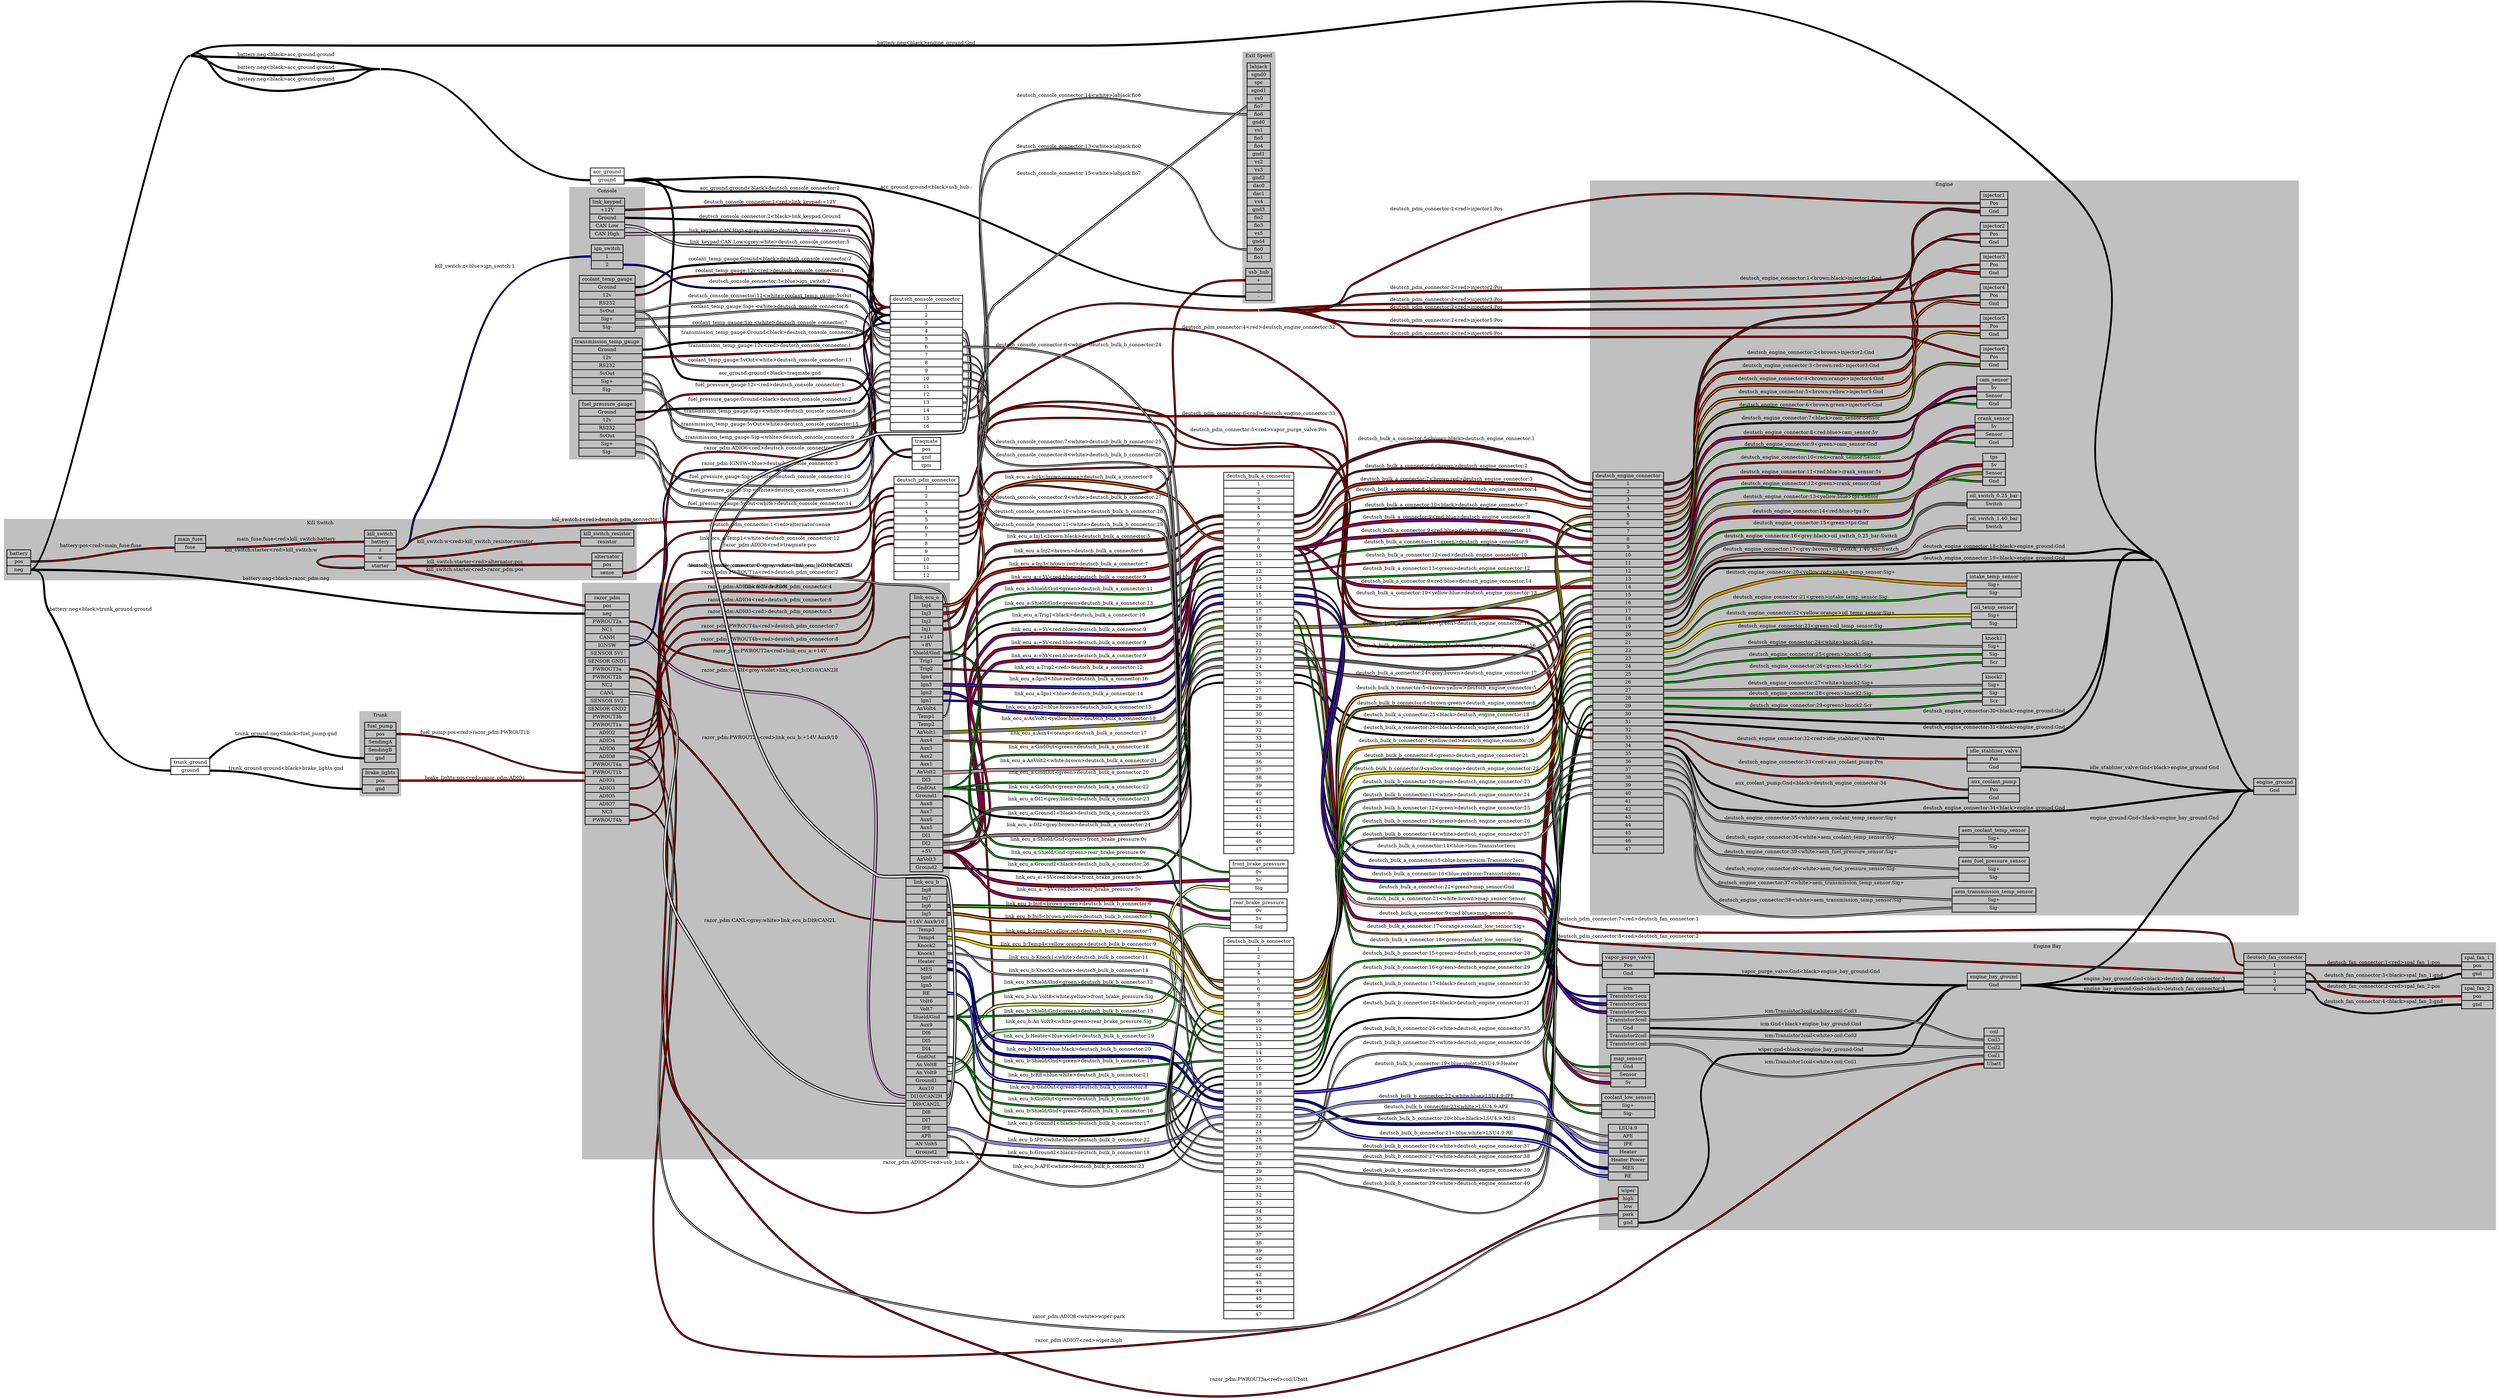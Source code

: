 graph "" {
	graph [bb="0,0,7236,3997",
		concentrate=true,
		rankdir=LR,
		ranksep=1.5
	];
	node [label="\N"];
	subgraph cluster_Console {
		graph [bb="1646,2832.1,1865,3615.1",
			color=grey,
			label=Console,
			lheight=0.21,
			lp="1755.5,3603.6",
			lwidth=0.79,
			style=filled
		];
		ign_switch	[height=0.97222,
			label="ign_switch | <1> 1 | <2> 2 ",
			pos="1755.5,3415.1",
			rects="1709.5,3426.6,1801.5,3449.6 1709.5,3403.6,1801.5,3426.6 1709.5,3380.6,1801.5,3403.6",
			shape=record,
			style=bold,
			width=1.2778];
		link_keypad	[height=1.6111,
			label="link_keypad | <+12V> +12V | <Ground> Ground | <CAN Low> CAN Low | <CAN High> CAN High ",
			pos="1755.5,3526.1",
			rects="1705,3560.6,1806,3583.6 1705,3537.6,1806,3560.6 1705,3514.6,1806,3537.6 1705,3491.6,1806,3514.6 1705,3468.6,1806,3491.6",
			shape=record,
			style=bold,
			width=1.4028];
		coolant_temp_gauge	[height=2.25,
			label="coolant_temp_gauge | <Ground> Ground | <12v> 12v | <RS232> RS232 | <5vOut> 5vOut | <Sig+> Sig+ | <Sig-> Sig- ",
			pos="1755.5,3281.1",
			rects="1674.5,3338.6,1836.5,3361.6 1674.5,3315.6,1836.5,3338.6 1674.5,3292.6,1836.5,3315.6 1674.5,3269.6,1836.5,3292.6 1674.5,3246.6,1836.5,\
3269.6 1674.5,3223.6,1836.5,3246.6 1674.5,3200.6,1836.5,3223.6",
			shape=record,
			style=bold,
			width=2.25];
		transmission_temp_gauge	[height=2.25,
			label="transmission_temp_gauge | <Ground> Ground | <12v> 12v | <RS232> RS232 | <5vOut> 5vOut | <Sig+> Sig+ | <Sig-> Sig- ",
			pos="1755.5,3101.1",
			rects="1654,3158.6,1857,3181.6 1654,3135.6,1857,3158.6 1654,3112.6,1857,3135.6 1654,3089.6,1857,3112.6 1654,3066.6,1857,3089.6 1654,3043.6,\
1857,3066.6 1654,3020.6,1857,3043.6",
			shape=record,
			style=bold,
			width=2.8194];
		fuel_pressure_gauge	[height=2.25,
			label="fuel_pressure_gauge | <Ground> Ground | <12v> 12v | <RS232> RS232 | <5vOut> 5vOut | <Sig+> Sig+ | <Sig-> Sig- ",
			pos="1755.5,2921.1",
			rects="1673.5,2978.6,1837.5,3001.6 1673.5,2955.6,1837.5,2978.6 1673.5,2932.6,1837.5,2955.6 1673.5,2909.6,1837.5,2932.6 1673.5,2886.6,1837.5,\
2909.6 1673.5,2863.6,1837.5,2886.6 1673.5,2840.6,1837.5,2863.6",
			shape=record,
			style=bold,
			width=2.2778];
	}
	subgraph cluster_Trunk {
		graph [bb="1038,1969.1,1158,2212.1",
			color=grey,
			label=Trunk,
			lheight=0.21,
			lp="1098,2200.6",
			lwidth=0.60,
			style=filled
		];
		brake_lights	[height=0.97222,
			label="brake_lights | <pos> pos | <gnd> gnd ",
			pos="1098,2012.1",
			rects="1046,2023.6,1150,2046.6 1046,2000.6,1150,2023.6 1046,1977.6,1150,2000.6",
			shape=record,
			style=bold,
			width=1.4444];
		fuel_pump	[height=1.6111,
			label="fuel_pump | <pos> pos | <SendingA> SendingA | <SendingB> SendingB | <gnd> gnd ",
			pos="1098,2123.1",
			rects="1052.5,2157.6,1143.5,2180.6 1052.5,2134.6,1143.5,2157.6 1052.5,2111.6,1143.5,2134.6 1052.5,2088.6,1143.5,2111.6 1052.5,2065.6,1143.5,\
2088.6",
			shape=record,
			style=bold,
			width=1.2639];
	}
	subgraph cluster_Engine {
		graph [bb="4603.5,1475.1,6656.5,3582.1",
			color=grey,
			label=Engine,
			lheight=0.21,
			lp="5630,3570.6",
			lwidth=0.71,
			style=filled
		];
		deutsch_engine_connector	[height=15.347,
			label="deutsch_engine_connector | <1> 1 | <2> 2 | <3> 3 | <4> 4 | <5> 5 | <6> 6 | <7> 7 | <8> 8 | <9> 9 | <10> 10 | <11> 11 | <12> 12 | <\
13> 13 | <14> 14 | <15> 15 | <16> 16 | <17> 17 | <18> 18 | <19> 19 | <20> 20 | <21> 21 | <22> 22 | <23> 23 | <24> 24 | <25> 25 | <\
26> 26 | <27> 27 | <28> 28 | <29> 29 | <30> 30 | <31> 31 | <32> 32 | <33> 33 | <34> 34 | <35> 35 | <36> 36 | <37> 37 | <38> 38 | <\
39> 39 | <40> 40 | <41> 41 | <42> 42 | <43> 43 | <44> 44 | <45> 45 | <46> 46 | <47> 47 ",
			pos="4714,2213.1",
			rects="4611.5,2742.1,4816.5,2765.1 4611.5,2719.1,4816.5,2742.1 4611.5,2696.1,4816.5,2719.1 4611.5,2673.1,4816.5,2696.1 4611.5,2650.1,4816.5,\
2673.1 4611.5,2627.1,4816.5,2650.1 4611.5,2604.1,4816.5,2627.1 4611.5,2581.1,4816.5,2604.1 4611.5,2558.1,4816.5,2581.1 4611.5,2535.1,\
4816.5,2558.1 4611.5,2512.1,4816.5,2535.1 4611.5,2489.1,4816.5,2512.1 4611.5,2466.1,4816.5,2489.1 4611.5,2443.1,4816.5,2466.1 4611.5,\
2420.1,4816.5,2443.1 4611.5,2397.1,4816.5,2420.1 4611.5,2374.1,4816.5,2397.1 4611.5,2351.1,4816.5,2374.1 4611.5,2328.1,4816.5,2351.1 \
4611.5,2305.1,4816.5,2328.1 4611.5,2282.1,4816.5,2305.1 4611.5,2259.1,4816.5,2282.1 4611.5,2236.1,4816.5,2259.1 4611.5,2213.1,4816.5,\
2236.1 4611.5,2190.1,4816.5,2213.1 4611.5,2167.1,4816.5,2190.1 4611.5,2144.1,4816.5,2167.1 4611.5,2121.1,4816.5,2144.1 4611.5,2098.1,\
4816.5,2121.1 4611.5,2075.1,4816.5,2098.1 4611.5,2052.1,4816.5,2075.1 4611.5,2029.1,4816.5,2052.1 4611.5,2006.1,4816.5,2029.1 4611.5,\
1983.1,4816.5,2006.1 4611.5,1960.1,4816.5,1983.1 4611.5,1937.1,4816.5,1960.1 4611.5,1914.1,4816.5,1937.1 4611.5,1891.1,4816.5,1914.1 \
4611.5,1868.1,4816.5,1891.1 4611.5,1845.1,4816.5,1868.1 4611.5,1822.1,4816.5,1845.1 4611.5,1799.1,4816.5,1822.1 4611.5,1776.1,4816.5,\
1799.1 4611.5,1753.1,4816.5,1776.1 4611.5,1730.1,4816.5,1753.1 4611.5,1707.1,4816.5,1730.1 4611.5,1684.1,4816.5,1707.1 4611.5,1661.1,\
4816.5,1684.1",
			shape=record,
			style=bold,
			width=2.8472];
		engine_ground	[height=0.65278,
			label="engine_ground | <Gnd> Gnd ",
			pos="6587.5,1843.1",
			rects="6526.5,1843.1,6648.5,1866.1 6526.5,1820.1,6648.5,1843.1",
			shape=record,
			style=bold,
			width=1.6944];
		deutsch_engine_connector:34 -- engine_ground:Gnd	[color="black:black:black",
			label="deutsch_engine_connector:34<black>engine_ground:Gnd",
			labeltooltip="deutsch_engine_connector:34<black>engine_ground:Gnd",
			lp="5774,1774.6",
			penwidth=2.5,
			pos="4818,1971.1 4924.2,1971.1 4877.1,1834.9 4973,1789.1 5014.2,1769.5 6213.9,1758.4 6238,1765.1"];
		deutsch_engine_connector:18 -- engine_ground:Gnd	[color="black:black:black",
			label="deutsch_engine_connector:18<black>engine_ground:Gnd",
			labeltooltip="deutsch_engine_connector:18<black>engine_ground:Gnd",
			lp="5774,2544.6",
			penwidth=2.5,
			pos="4818,2340.1 4916.4,2340.1 4882.8,2459 4973,2498.1 5075.7,2542.7 5876,2553.5 5980,2512.1 6126.6,2453.8 6095.3,2335.6 6238,2268.1"];
		deutsch_engine_connector:19 -- engine_ground:Gnd	[color="black:black:black",
			label="deutsch_engine_connector:19<black>engine_ground:Gnd",
			labeltooltip="deutsch_engine_connector:19<black>engine_ground:Gnd",
			lp="5774,2487.6",
			penwidth=2.5,
			pos="4818,2317.1 4913.9,2317.1 4884.1,2431.2 4973,2467.1 5024.9,2488.1 5927,2484.2 5980,2466.1 6116.8,2419.5 6107.2,2329.7 6238,2268.1"];
		deutsch_engine_connector:30 -- engine_ground:Gnd	[color="black:black:black",
			label="deutsch_engine_connector:30<black>engine_ground:Gnd",
			labeltooltip="deutsch_engine_connector:30<black>engine_ground:Gnd",
			lp="5774,2060.6",
			penwidth=2.5,
			pos="4818,2063.1 4887,2063.1 4904,2056.2 4973,2054.1 5196.7,2047.4 5769.6,1976.9 5980,2053.1 6120.3,2103.9 6102.7,2331.2 6238,2268.1"];
		deutsch_engine_connector:31 -- engine_ground:Gnd	[color="black:black:black",
			label="deutsch_engine_connector:31<black>engine_ground:Gnd",
			labeltooltip="deutsch_engine_connector:31<black>engine_ground:Gnd",
			lp="5774,2005.6",
			penwidth=2.5,
			pos="6240,2268.1 6292.4,2243.5 6466.8,1832.7 6525.2,1831.1;4818,2040.1 4887.6,2040.1 4903.6,2023.4 4973,2017.1 5028.7,2012.1 5928.6,1976.1 \
5980,1998.1 6132.6,2063.4 6087.8,2338.7 6238,2268.1"];
		tps	[height=1.2917,
			label="tps | <5v> 5v | <Sensor> Sensor | <Gnd> Gnd ",
			pos="5774,2754.1",
			rects="5741,2777.1,5807,2800.1 5741,2754.1,5807,2777.1 5741,2731.1,5807,2754.1 5741,2708.1,5807,2731.1",
			shape=record,
			style=bold,
			width=0.91667];
		deutsch_engine_connector:15 -- tps:Gnd	[color="black:green:black",
			label="deutsch_engine_connector:15<green>tps:Gnd",
			labeltooltip="deutsch_engine_connector:15<green>tps:Gnd",
			lp="5243.5,2660.6",
			penwidth=2.5,
			pos="4818,2409.1 4937.6,2409.1 4868.1,2571.7 4973,2629.1 5078.6,2686.9 5402,2609.1 5514,2653.1 5543.3,2664.7 5539.1,2686.5 5568,2699.1 \
5638.6,2729.8 5663,2719.1 5740,2719.1"];
		deutsch_engine_connector:13 -- tps:Sensor	[color="black:yellow:blue:yellow:black",
			label="deutsch_engine_connector:13<yellow:blue>tps:Sensor",
			labeltooltip="deutsch_engine_connector:13<yellow:blue>tps:Sensor",
			lp="5243.5,2736.6",
			penwidth=2.5,
			pos="4818,2455.1 4949.1,2455.1 4859.9,2639.8 4973,2706.1 5024.9,2736.5 5453.9,2726.1 5514,2729.1 5614.5,2734.2 5639.4,2742.1 5740,2742.1"];
		deutsch_engine_connector:14 -- tps:"5v"	[color="black:red:blue:red:black",
			label="deutsch_engine_connector:14<red:blue>tps:5v",
			labeltooltip="deutsch_engine_connector:14<red:blue>tps:5v",
			lp="5243.5,2694.6",
			penwidth=2.5,
			pos="4818,2432.1 4943.5,2432.1 4863.6,2606.6 4973,2668.1 5025.4,2697.6 5454.9,2676 5514,2687.1 5618.6,2706.8 5633.6,2766.1 5740,2766.1"];
		cam_sensor	[height=1.2917,
			label="cam_sensor | <5v> 5v | <Sensor> Sensor | <Gnd> Gnd ",
			pos="5774,2976.1",
			rects="5724,2999.1,5824,3022.1 5724,2976.1,5824,2999.1 5724,2953.1,5824,2976.1 5724,2930.1,5824,2953.1",
			shape=record,
			style=bold,
			width=1.3889];
		deutsch_engine_connector:9 -- cam_sensor:Gnd	[color="black:green:black",
			label="deutsch_engine_connector:9<green>cam_sensor:Gnd",
			labeltooltip="deutsch_engine_connector:9<green>cam_sensor:Gnd",
			lp="5243.5,2888.6",
			penwidth=2.5,
			pos="4818,2547.1 4972.4,2547.1 4843.4,2774.1 4973,2858.1 5023.5,2890.9 5457.3,2861.1 5514,2881.1 5542.2,2891.1 5540.3,2910 5568,2921.1 \
5632.4,2947.1 5653.5,2941.1 5723,2941.1"];
		deutsch_engine_connector:7 -- cam_sensor:Sensor	[color="black:black:black",
			label="deutsch_engine_connector:7<black>cam_sensor:Sensor",
			labeltooltip="deutsch_engine_connector:7<black>cam_sensor:Sensor",
			lp="5243.5,2991.6",
			penwidth=2.5,
			pos="4818,2593.1 4984.5,2593.1 4834.9,2841.2 4973,2934.1 5111.4,3027.2 5556.2,2964.1 5723,2964.1"];
		deutsch_engine_connector:8 -- cam_sensor:"5v"	[color="black:red:blue:red:black",
			label="deutsch_engine_connector:8<red:blue>cam_sensor:5v",
			labeltooltip="deutsch_engine_connector:8<red:blue>cam_sensor:5v",
			lp="5243.5,2922.6",
			penwidth=2.5,
			pos="4818,2570.1 4978.4,2570.1 4838.9,2808.1 4973,2896.1 5023.3,2929.1 5454.9,2904 5514,2915.1 5610.7,2933.3 5624.6,2988.1 5723,2988.1"];
		crank_sensor	[height=1.2917,
			label="crank_sensor | <5v> 5v | <Sensor> Sensor | <Gnd> Gnd ",
			pos="5774,2865.1",
			rects="5719,2888.1,5829,2911.1 5719,2865.1,5829,2888.1 5719,2842.1,5829,2865.1 5719,2819.1,5829,2842.1",
			shape=record,
			style=bold,
			width=1.5278];
		deutsch_engine_connector:12 -- crank_sensor:Gnd	[color="black:green:black",
			label="deutsch_engine_connector:12<green>crank_sensor:Gnd",
			labeltooltip="deutsch_engine_connector:12<green>crank_sensor:Gnd",
			lp="5243.5,2774.6",
			penwidth=2.5,
			pos="4818,2478.1 4954.8,2478.1 4855.8,2673.4 4973,2744.1 5024.5,2775.2 5457.6,2746.1 5514,2767.1 5542.7,2777.9 5539.8,2798.1 5568,2810.1 \
5629.9,2836.5 5650.7,2830.1 5718,2830.1"];
		deutsch_engine_connector:10 -- crank_sensor:Sensor	[color="black:red:black",
			label="deutsch_engine_connector:10<red>crank_sensor:Sensor",
			labeltooltip="deutsch_engine_connector:10<red>crank_sensor:Sensor",
			lp="5243.5,2850.6",
			penwidth=2.5,
			pos="4818,2524.1 4966.5,2524.1 4847.6,2740.6 4973,2820.1 4998.4,2836.2 5483.9,2841.7 5514,2843.1 5604.7,2847.3 5627.2,2853.1 5718,2853.1"];
		deutsch_engine_connector:11 -- crank_sensor:"5v"	[color="black:red:blue:red:black",
			label="deutsch_engine_connector:11<red:blue>crank_sensor:5v",
			labeltooltip="deutsch_engine_connector:11<red:blue>crank_sensor:5v",
			lp="5243.5,2808.6",
			penwidth=2.5,
			pos="4818,2501.1 4960.6,2501.1 4851.5,2707.5 4973,2782.1 5024.2,2813.6 5455,2789.4 5514,2801.1 5608.9,2820 5621.2,2877.1 5718,2877.1"];
		knock1	[height=1.2917,
			label="knock1 | <Sig+> Sig+ | <Sig-> Sig- | <Scr> Scr ",
			pos="5774,2234.1",
			rects="5740.5,2257.1,5807.5,2280.1 5740.5,2234.1,5807.5,2257.1 5740.5,2211.1,5807.5,2234.1 5740.5,2188.1,5807.5,2211.1",
			shape=record,
			style=bold,
			width=0.93056];
		deutsch_engine_connector:26 -- knock1:Scr	[color="black:green:black",
			label="deutsch_engine_connector:26<green>knock1:Scr",
			labeltooltip="deutsch_engine_connector:26<green>knock1:Scr",
			lp="5243.5,2189.6",
			penwidth=2.5,
			pos="4818,2155.1 4895.4,2155.1 5436.7,2177.7 5514,2182.1 5614.1,2187.8 5638.7,2199.1 5739,2199.1"];
		deutsch_engine_connector:24 -- knock1:"Sig+"	[color="black:white:black",
			label="deutsch_engine_connector:24<white>knock1:Sig+",
			labeltooltip="deutsch_engine_connector:24<white>knock1:Sig+",
			lp="5243.5,2262.6",
			penwidth=2.5,
			pos="4818,2201.1 4888.5,2201.1 4902.9,2227 4973,2235.1 5311.2,2274.2 5398.5,2246.1 5739,2246.1"];
		deutsch_engine_connector:25 -- knock1:"Sig-"	[color="black:green:black",
			label="deutsch_engine_connector:25<green>knock1:Sig-",
			labeltooltip="deutsch_engine_connector:25<green>knock1:Sig-",
			lp="5243.5,2222.6",
			penwidth=2.5,
			pos="4818,2178.1 4887.4,2178.1 4903.8,2191.8 4973,2197.1 5015.5,2200.4 5696.4,2222.1 5739,2222.1"];
		knock2	[height=1.2917,
			label="knock2 | <Sig+> Sig+ | <Sig-> Sig- | <Scr> Scr ",
			pos="5774,2123.1",
			rects="5740.5,2146.1,5807.5,2169.1 5740.5,2123.1,5807.5,2146.1 5740.5,2100.1,5807.5,2123.1 5740.5,2077.1,5807.5,2100.1",
			shape=record,
			style=bold,
			width=0.93056];
		deutsch_engine_connector:29 -- knock2:Scr	[color="black:green:black",
			label="deutsch_engine_connector:29<green>knock2:Scr",
			labeltooltip="deutsch_engine_connector:29<green>knock2:Scr",
			lp="5243.5,2075.6",
			penwidth=2.5,
			pos="4818,2086.1 4887.4,2086.1 4903.8,2072.1 4973,2068.1 5213,2054.2 5273.8,2057.5 5514,2068.1 5614.3,2072.6 5638.6,2088.1 5739,2088.1"];
		deutsch_engine_connector:27 -- knock2:"Sig+"	[color="black:white:black",
			label="deutsch_engine_connector:27<white>knock2:Sig+",
			labeltooltip="deutsch_engine_connector:27<white>knock2:Sig+",
			lp="5243.5,2141.6",
			penwidth=2.5,
			pos="4818,2132.1 5227.3,2132.1 5329.7,2135.1 5739,2135.1"];
		deutsch_engine_connector:28 -- knock2:"Sig-"	[color="black:green:black",
			label="deutsch_engine_connector:28<green>knock2:Sig-",
			labeltooltip="deutsch_engine_connector:28<green>knock2:Sig-",
			lp="5243.5,2117.6",
			penwidth=2.5,
			pos="4818,2109.1 5227.3,2109.1 5329.7,2111.1 5739,2111.1"];
		intake_temp_sensor	[height=0.97222,
			label="intake_temp_sensor | <Sig+> Sig+ | <Sig-> Sig- ",
			pos="5774,2422.1",
			rects="5695,2433.6,5853,2456.6 5695,2410.6,5853,2433.6 5695,2387.6,5853,2410.6",
			shape=record,
			style=bold,
			width=2.1944];
		deutsch_engine_connector:21 -- intake_temp_sensor:"Sig-"	[color="black:green:black",
			label="deutsch_engine_connector:21<green>intake_temp_sensor:Sig-",
			labeltooltip="deutsch_engine_connector:21<green>intake_temp_sensor:Sig-",
			lp="5243.5,2389.6",
			penwidth=2.5,
			pos="4818,2271.1 4895.9,2271.1 4897.9,2332.3 4973,2353.1 5089,2385.2 5393.9,2373.2 5514,2382.1 5594.1,2388.1 5613.6,2399.1 5694,2399.1"];
		deutsch_engine_connector:20 -- intake_temp_sensor:"Sig+"	[color="black:yellow:red:yellow:black",
			label="deutsch_engine_connector:20<yellow:red>intake_temp_sensor:Sig+",
			labeltooltip="deutsch_engine_connector:20<yellow:red>intake_temp_sensor:Sig+",
			lp="5243.5,2455.6",
			penwidth=2.5,
			pos="4818,2294.1 4900.7,2294.1 4894.2,2371.8 4973,2397.1 5278.3,2495.1 5373.4,2422.1 5694,2422.1"];
		oil_temp_sensor	[height=0.97222,
			label="oil_temp_sensor | <Sig+> Sig+ | <Sig-> Sig- ",
			pos="5774,2334.1",
			rects="5708.5,2345.6,5839.5,2368.6 5708.5,2322.6,5839.5,2345.6 5708.5,2299.6,5839.5,2322.6",
			shape=record,
			style=bold,
			width=1.8194];
		deutsch_engine_connector:23 -- oil_temp_sensor:"Sig-"	[color="black:green:black",
			label="deutsch_engine_connector:23<green>oil_temp_sensor:Sig-",
			labeltooltip="deutsch_engine_connector:23<green>oil_temp_sensor:Sig-",
			lp="5243.5,2304.6",
			penwidth=2.5,
			pos="4818,2225.1 4890.1,2225.1 4902,2260.8 4973,2273.1 5210.1,2314.4 5273.7,2283.1 5514,2297.1 5599.9,2302.1 5621,2311.1 5707,2311.1"];
		deutsch_engine_connector:22 -- oil_temp_sensor:"Sig+"	[color="black:yellow:orange:yellow:black",
			label="deutsch_engine_connector:22<yellow:orange>oil_temp_sensor:Sig+",
			labeltooltip="deutsch_engine_connector:22<yellow:orange>oil_temp_sensor:Sig+",
			lp="5243.5,2343.6",
			penwidth=2.5,
			pos="4818,2248.1 4892.5,2248.1 4900.1,2296.5 4973,2312.1 5132.6,2346.3 5543.8,2334.1 5707,2334.1"];
		"oil_switch_0.25_bar"	[height=0.65278,
			label="oil_switch_0.25_bar | <Switch> Switch ",
			pos="5774,2666.1",
			rects="5696,2666.1,5852,2689.1 5696,2643.1,5852,2666.1",
			shape=record,
			style=bold,
			width=2.1667];
		deutsch_engine_connector:16 -- "oil_switch_0.25_bar":Switch	[color="black:grey:black:grey:black",
			label="deutsch_engine_connector:16<grey:black>oil_switch_0.25_bar:Switch",
			labeltooltip="deutsch_engine_connector:16<grey:black>oil_switch_0.25_bar:Switch",
			lp="5243.5,2621.6",
			penwidth=2.5,
			pos="4818,2386.1 4931.5,2386.1 4872.4,2536.5 4973,2589.1 5026.3,2617 5455,2602.1 5514,2614.1 5539.1,2619.2 5543.2,2627.7 5568,2634.1 \
5623.3,2648.6 5637.9,2654.1 5695,2654.1"];
		"oil_switch_1.40_bar"	[height=0.65278,
			label="oil_switch_1.40_bar | <Switch> Switch ",
			pos="5774,2601.1",
			rects="5696,2601.1,5852,2624.1 5696,2578.1,5852,2601.1",
			shape=record,
			style=bold,
			width=2.1667];
		deutsch_engine_connector:17 -- "oil_switch_1.40_bar":Switch	[color="black:grey:brown:grey:black",
			label="deutsch_engine_connector:17<grey:brown>oil_switch_1.40_bar:Switch",
			labeltooltip="deutsch_engine_connector:17<grey:brown>oil_switch_1.40_bar:Switch",
			lp="5243.5,2581.6",
			penwidth=2.5,
			pos="4818,2363.1 4924.9,2363.1 4877.2,2499.6 4973,2547.1 5026.9,2573.9 5453.9,2570.1 5514,2574.1 5594.5,2579.5 5614.3,2589.1 5695,2589.1"];
		idle_stablizer_valve	[height=0.97222,
			label="idle_stablizer_valve | <Pos> Pos | <Gnd> Gnd ",
			pos="5774,1921.1",
			rects="5696,1932.6,5852,1955.6 5696,1909.6,5852,1932.6 5696,1886.6,5852,1909.6",
			shape=record,
			style=bold,
			width=2.1667];
		deutsch_engine_connector:32 -- idle_stablizer_valve:Pos	[color="black:red:black",
			label="deutsch_engine_connector:32<red>idle_stablizer_valve:Pos",
			labeltooltip="deutsch_engine_connector:32<red>idle_stablizer_valve:Pos",
			lp="5243.5,1979.6",
			penwidth=2.5,
			pos="4818,2017.1 4889.7,2017.1 4902.4,1984.7 4973,1972.1 5289.7,1915.6 5373.3,1921.1 5695,1921.1"];
		aux_coolant_pump	[height=0.97222,
			label="aux_coolant_pump | <Pos> Pos | <Gnd> Gnd ",
			pos="5774,1833.1",
			rects="5700,1844.6,5848,1867.6 5700,1821.6,5848,1844.6 5700,1798.6,5848,1821.6",
			shape=record,
			style=bold,
			width=2.0556];
		deutsch_engine_connector:33 -- aux_coolant_pump:Pos	[color="black:red:black",
			label="deutsch_engine_connector:33<red>aux_coolant_pump:Pos",
			labeltooltip="deutsch_engine_connector:33<red>aux_coolant_pump:Pos",
			lp="5243.5,1908.6",
			penwidth=2.5,
			pos="4818,1994.1 4898.3,1994.1 4896.7,1926.2 4973,1901.1 5050,1875.9 5618,1833.1 5699,1833.1"];
		aem_coolant_temp_sensor	[height=0.97222,
			label="aem_coolant_temp_sensor | <Sig+> Sig+ | <Sig-> Sig- ",
			pos="5774,1694.1",
			rects="5672.5,1705.6,5875.5,1728.6 5672.5,1682.6,5875.5,1705.6 5672.5,1659.6,5875.5,1682.6",
			shape=record,
			style=bold,
			width=2.8194];
		deutsch_engine_connector:36 -- aem_coolant_temp_sensor:"Sig-"	[color="black:white:black",
			label="deutsch_engine_connector:36<white>aem_coolant_temp_sensor:Sig-",
			labeltooltip="deutsch_engine_connector:36<white>aem_coolant_temp_sensor:Sig-",
			lp="5243.5,1705.6",
			penwidth=2.5,
			pos="4818,1925.1 4940.2,1925.1 4866.1,1757.2 4973,1698.1 5108.8,1623 5515.8,1671.1 5671,1671.1"];
		deutsch_engine_connector:35 -- aem_coolant_temp_sensor:"Sig+"	[color="black:white:black",
			label="deutsch_engine_connector:35<white>aem_coolant_temp_sensor:Sig+",
			labeltooltip="deutsch_engine_connector:35<white>aem_coolant_temp_sensor:Sig+",
			lp="5243.5,1752.6",
			penwidth=2.5,
			pos="4818,1948.1 4931.5,1948.1 4872.8,1798.4 4973,1745.1 5026.2,1716.8 5454,1718.5 5514,1713.1 5584,1706.8 5600.7,1694.1 5671,1694.1"];
		aem_transmission_temp_sensor	[height=0.97222,
			label="aem_transmission_temp_sensor | <Sig+> Sig+ | <Sig-> Sig- ",
			pos="5774,1606.1",
			rects="5652.5,1617.6,5895.5,1640.6 5652.5,1594.6,5895.5,1617.6 5652.5,1571.6,5895.5,1594.6",
			shape=record,
			style=bold,
			width=3.375];
		deutsch_engine_connector:38 -- aem_transmission_temp_sensor:"Sig-"	[color="black:white:black",
			label="deutsch_engine_connector:38<white>aem_transmission_temp_sensor:Sig-",
			labeltooltip="deutsch_engine_connector:38<white>aem_transmission_temp_sensor:Sig-",
			lp="5243.5,1606.6",
			penwidth=2.5,
			pos="4818,1879.1 4960.2,1879.1 4851.3,1672.8 4973,1599.1 5037.5,1560.1 5575.6,1583.1 5651,1583.1"];
		deutsch_engine_connector:37 -- aem_transmission_temp_sensor:"Sig+"	[color="black:white:black",
			label="deutsch_engine_connector:37<white>aem_transmission_temp_sensor:Sig+",
			labeltooltip="deutsch_engine_connector:37<white>aem_transmission_temp_sensor:Sig+",
			lp="5243.5,1643.6",
			penwidth=2.5,
			pos="4818,1902.1 4954.8,1902.1 4855.8,1706.7 4973,1636.1 5024.5,1605.1 5453.9,1617.1 5514,1614.1 5574.9,1611.1 5590,1606.1 5651,1606.1"];
		aem_fuel_pressure_sensor	[height=0.97222,
			label="aem_fuel_pressure_sensor | <Sig+> Sig+ | <Sig-> Sig- ",
			pos="5774,1518.1",
			rects="5672,1529.6,5876,1552.6 5672,1506.6,5876,1529.6 5672,1483.6,5876,1506.6",
			shape=record,
			style=bold,
			width=2.8333];
		deutsch_engine_connector:40 -- aem_fuel_pressure_sensor:"Sig-"	[color="black:white:black",
			label="deutsch_engine_connector:40<white>aem_fuel_pressure_sensor:Sig-",
			labeltooltip="deutsch_engine_connector:40<white>aem_fuel_pressure_sensor:Sig-",
			lp="5243.5,1517.6",
			penwidth=2.5,
			pos="4818,1833.1 4977.2,1833.1 4839.2,1596.4 4973,1510.1 5038.2,1468.1 5593.4,1495.1 5671,1495.1"];
		deutsch_engine_connector:39 -- aem_fuel_pressure_sensor:"Sig+"	[color="black:white:black",
			label="deutsch_engine_connector:39<white>aem_fuel_pressure_sensor:Sig+",
			labeltooltip="deutsch_engine_connector:39<white>aem_fuel_pressure_sensor:Sig+",
			lp="5243.5,1564.6",
			penwidth=2.5,
			pos="4818,1856.1 4967.7,1856.1 4847.3,1638.4 4973,1557.1 4981.2,1551.9 5661.3,1518.1 5671,1518.1"];
		injector1	[height=0.97222,
			label="injector1 | <Pos> Pos | <Gnd> Gnd ",
			pos="5774,3516.1",
			rects="5734,3527.6,5814,3550.6 5734,3504.6,5814,3527.6 5734,3481.6,5814,3504.6",
			shape=record,
			style=bold,
			width=1.1111];
		deutsch_engine_connector:1 -- injector1:Gnd	[color="black:brown:black:brown:black",
			label="deutsch_engine_connector:1<brown:black>injector1:Gnd",
			labeltooltip="deutsch_engine_connector:1<brown:black>injector1:Gnd",
			lp="5243.5,3557.6",
			penwidth=2.5,
			pos="4818,2731.1 5137.9,2731.1 4731.5,3224.2 4973,3434.1 5228.7,3656.4 5394.2,3493.1 5733,3493.1"];
		injector2	[height=0.97222,
			label="injector2 | <Pos> Pos | <Gnd> Gnd ",
			pos="5774,3428.1",
			rects="5734,3439.6,5814,3462.6 5734,3416.6,5814,3439.6 5734,3393.6,5814,3416.6",
			shape=record,
			style=bold,
			width=1.1111];
		deutsch_engine_connector:2 -- injector2:Gnd	[color="black:brown:black",
			label="deutsch_engine_connector:2<brown>injector2:Gnd",
			labeltooltip="deutsch_engine_connector:2<brown>injector2:Gnd",
			lp="5243.5,3423.6",
			penwidth=2.5,
			pos="4818,2708.1 5109.4,2708.1 4751.2,3156.2 4973,3345.1 5102,3455 5563.6,3405.1 5733,3405.1"];
		injector3	[height=0.97222,
			label="injector3 | <Pos> Pos | <Gnd> Gnd ",
			pos="5774,3340.1",
			rects="5734,3351.6,5814,3374.6 5734,3328.6,5814,3351.6 5734,3305.6,5814,3328.6",
			shape=record,
			style=bold,
			width=1.1111];
		deutsch_engine_connector:3 -- injector3:Gnd	[color="black:brown:red:brown:black",
			label="deutsch_engine_connector:3<brown:red>injector3:Gnd",
			labeltooltip="deutsch_engine_connector:3<brown:red>injector3:Gnd",
			lp="5243.5,3333.6",
			penwidth=2.5,
			pos="4818,2685.1 5079.7,2685.1 4771.9,3085.7 4973,3253.1 5103.3,3361.6 5563.5,3317.1 5733,3317.1"];
		injector4	[height=0.97222,
			label="injector4 | <Pos> Pos | <Gnd> Gnd ",
			pos="5774,3252.1",
			rects="5734,3263.6,5814,3286.6 5734,3240.6,5814,3263.6 5734,3217.6,5814,3240.6",
			shape=record,
			style=bold,
			width=1.1111];
		deutsch_engine_connector:4 -- injector4:Gnd	[color="black:brown:orange:brown:black",
			label="deutsch_engine_connector:4<brown:orange>injector4:Gnd",
			labeltooltip="deutsch_engine_connector:4<brown:orange>injector4:Gnd",
			lp="5243.5,3241.6",
			penwidth=2.5,
			pos="4818,2662.1 5048.1,2662.1 4794.3,3011.2 4973,3156.1 5104.8,3263 5563.3,3229.1 5733,3229.1"];
		injector5	[height=0.97222,
			label="injector5 | <Pos> Pos | <Gnd> Gnd ",
			pos="5774,3164.1",
			rects="5734,3175.6,5814,3198.6 5734,3152.6,5814,3175.6 5734,3129.6,5814,3152.6",
			shape=record,
			style=bold,
			width=1.1111];
		deutsch_engine_connector:5 -- injector5:Gnd	[color="black:brown:yellow:brown:black",
			label="deutsch_engine_connector:5<brown:yellow>injector5:Gnd",
			labeltooltip="deutsch_engine_connector:5<brown:yellow>injector5:Gnd",
			lp="5243.5,3144.6",
			penwidth=2.5,
			pos="4818,2639.1 5027,2639.1 4807.3,2955.7 4973,3083.1 5040.1,3134.8 5648.3,3141.1 5733,3141.1"];
		injector6	[height=0.97222,
			label="injector6 | <Pos> Pos | <Gnd> Gnd ",
			pos="5774,3076.1",
			rects="5734,3087.6,5814,3110.6 5734,3064.6,5814,3087.6 5734,3041.6,5814,3064.6",
			shape=record,
			style=bold,
			width=1.1111];
		deutsch_engine_connector:6 -- injector6:Gnd	[color="black:brown:green:brown:black",
			label="deutsch_engine_connector:6<brown:green>injector6:Gnd",
			labeltooltip="deutsch_engine_connector:6<brown:green>injector6:Gnd",
			lp="5243.5,3071.6",
			penwidth=2.5,
			pos="4818,2616.1 5002.9,2616.1 4823.4,2893.5 4973,3002.1 5110,3101.6 5563.7,3053.1 5733,3053.1"];
		idle_stablizer_valve:Gnd -- engine_ground:Gnd	[color="black:black:black",
			label="idle_stablizer_valve:Gnd<black>engine_ground:Gnd",
			labeltooltip="idle_stablizer_valve:Gnd<black>engine_ground:Gnd",
			lp="6239,1895.6",
			penwidth=2.5,
			pos="5853,1898.1 6153.4,1898.1 6225.1,1831.1 6525.5,1831.1"];
		aux_coolant_pump:Gnd -- deutsch_engine_connector:34	[color="black:black:black",
			label="aux_coolant_pump:Gnd<black>deutsch_engine_connector:34",
			labeltooltip="aux_coolant_pump:Gnd<black>deutsch_engine_connector:34",
			lp="5243.5,1832.6",
			penwidth=2.5,
			pos="5699,1810.1 5537.6,1810.1 5122.4,1764.1 4973,1825.1 4885.4,1860.9 4912.6,1971.1 4818,1971.1"];
	}
	subgraph "cluster_Exit Speed" {
		graph [bb="3596.5,2821.1,3691.5,3548.1",
			color=grey,
			label="Exit Speed",
			lheight=0.21,
			lp="3644,3536.6",
			lwidth=1.10,
			style=filled
		];
		labjack	[height=8,
			label="labjack | <sgnd0> sgnd0 | < spc>  spc | < sgnd1>  sgnd1 | < vs0>  vs0 | <fio7> fio7 | < fio6>  fio6 | < gnd0>  gnd0 | < vs1>  vs1 | <\
fio5> fio5 | < fio4>  fio4 | < gnd1>  gnd1 | < vs2>  vs2 | <vs3> vs3 | < gnd2>  gnd2 | < dac0>  dac0 | < dac1>  dac1 | <vs4> vs4 | < \
gnd3>  gnd3 | < fio2>  fio2 | < fio3>  fio3 | <vs5> vs5 | < gnd4>  gnd4 | < fio0>  fio0 | < fio1>  fio1 ",
			pos="3643.5,3117.1",
			rects="3610,3381.6,3677,3404.6 3610,3358.6,3677,3381.6 3610,3335.6,3677,3358.6 3610,3312.6,3677,3335.6 3610,3289.6,3677,3312.6 3610,3266.6,\
3677,3289.6 3610,3243.6,3677,3266.6 3610,3220.6,3677,3243.6 3610,3197.6,3677,3220.6 3610,3174.6,3677,3197.6 3610,3151.6,3677,3174.6 \
3610,3128.6,3677,3151.6 3610,3105.6,3677,3128.6 3610,3082.6,3677,3105.6 3610,3059.6,3677,3082.6 3610,3036.6,3677,3059.6 3610,3013.6,\
3677,3036.6 3610,2990.6,3677,3013.6 3610,2967.6,3677,2990.6 3610,2944.6,3677,2967.6 3610,2921.6,3677,2944.6 3610,2898.6,3677,2921.6 \
3610,2875.6,3677,2898.6 3610,2852.6,3677,2875.6 3610,2829.6,3677,2852.6",
			shape=record,
			style=bold,
			width=0.93056];
		usb_hub	[height=1.2917,
			label="usb_hub | <+> + | <_> _ | <-> - ",
			pos="3643.5,3470.1",
			rects="3605.5,3493.1,3681.5,3516.1 3605.5,3470.1,3681.5,3493.1 3605.5,3447.1,3681.5,3470.1 3605.5,3424.1,3681.5,3447.1",
			shape=record,
			style=bold,
			width=1.0556];
	}
	subgraph "cluster_Engine Bay" {
		graph [bb="4629,536.12,7228,1361.1",
			color=grey,
			label="Engine Bay",
			lheight=0.21,
			lp="5928.5,1349.6",
			lwidth=1.14,
			style=filled
		];
		deutsch_fan_connector	[height=1.6111,
			label="deutsch_fan_connector | <1> 1 | <2> 2 | <3> 3 | <4> 4 ",
			pos="6587.5,1266.1",
			rects="6498,1300.6,6677,1323.6 6498,1277.6,6677,1300.6 6498,1254.6,6677,1277.6 6498,1231.6,6677,1254.6 6498,1208.6,6677,1231.6",
			shape=record,
			style=bold,
			width=2.4861];
		spal_fan_1	[height=0.97222,
			label="spal_fan_1 | <pos> pos | <gnd> gnd ",
			pos="7174.5,1295.1",
			rects="7129,1306.6,7220,1329.6 7129,1283.6,7220,1306.6 7129,1260.6,7220,1283.6",
			shape=record,
			style=bold,
			width=1.2639];
		deutsch_fan_connector:3 -- spal_fan_1:gnd	[color="black:black:black",
			label="deutsch_fan_connector:3<black>spal_fan_1:gnd",
			labeltooltip="deutsch_fan_connector:3<black>spal_fan_1:gnd",
			lp="6903,1235.6",
			penwidth=2.5,
			pos="6677,1243.1 6701.9,1243.1 6706.3,1231.5 6731,1228.1 6806.7,1217.8 7003,1202.5 7075,1228.1 7104.2,1238.5 7098,1272.1 7129,1272.1"];
		deutsch_fan_connector:1 -- spal_fan_1:pos	[color="black:red:black",
			label="deutsch_fan_connector:1<red>spal_fan_1:pos",
			labeltooltip="deutsch_fan_connector:1<red>spal_fan_1:pos",
			lp="6903,1301.6",
			penwidth=2.5,
			pos="6677,1289.1 6877.9,1289.1 6928.1,1295.1 7129,1295.1"];
		spal_fan_2	[height=0.97222,
			label="spal_fan_2 | <pos> pos | <gnd> gnd ",
			pos="7174.5,1207.1",
			rects="7129,1218.6,7220,1241.6 7129,1195.6,7220,1218.6 7129,1172.6,7220,1195.6",
			shape=record,
			style=bold,
			width=1.2639];
		deutsch_fan_connector:4 -- spal_fan_2:gnd	[color="black:black:black",
			label="deutsch_fan_connector:4<black>spal_fan_2:gnd",
			labeltooltip="deutsch_fan_connector:4<black>spal_fan_2:gnd",
			lp="6903,1201.6",
			penwidth=2.5,
			pos="6677,1220.1 6703.6,1220.1 6705.1,1200.4 6731,1194.1 6903,1152.6 6952.1,1184.1 7129,1184.1"];
		deutsch_fan_connector:2 -- spal_fan_2:pos	[color="black:red:black",
			label="deutsch_fan_connector:2<red>spal_fan_2:pos",
			labeltooltip="deutsch_fan_connector:2<red>spal_fan_2:pos",
			lp="6903,1273.6",
			penwidth=2.5,
			pos="6677,1266.1 6765.6,1266.1 6991,1271.2 7075,1243.1 7102.4,1234 7100.2,1207.1 7129,1207.1"];
		engine_bay_ground	[height=0.65278,
			label="engine_bay_ground | <Gnd> Gnd ",
			pos="5774,1244.1",
			rects="5696.5,1244.1,5851.5,1267.1 5696.5,1221.1,5851.5,1244.1",
			shape=record,
			style=bold,
			width=2.1528];
		engine_bay_ground:Gnd -- deutsch_fan_connector:4	[color="black:black:black",
			label="engine_bay_ground:Gnd<black>deutsch_fan_connector:4",
			labeltooltip="engine_bay_ground:Gnd<black>deutsch_fan_connector:4",
			lp="6239,1221.6",
			penwidth=2.5,
			pos="5853,1232.1 5933.8,1232.1 5953.3,1218.1 6034,1214.1 6216,1205.1 6262.1,1204 6444,1214.1 6468.1,1215.5 6473.9,1220.1 6498,1220.1"];
		engine_bay_ground:Gnd -- deutsch_fan_connector:3	[color="black:black:black",
			label="engine_bay_ground:Gnd<black>deutsch_fan_connector:3",
			labeltooltip="engine_bay_ground:Gnd<black>deutsch_fan_connector:3",
			lp="6239,1249.6",
			penwidth=2.5,
			pos="5853,1232.1 6139.7,1232.1 6211.3,1243.1 6498,1243.1"];
		map_sensor	[height=1.2917,
			label="map_sensor | <Gnd> Gnd | <Sensor> Sensor | <5v> 5v ",
			pos="4714,905.12",
			rects="4663.5,928.12,4764.5,951.12 4663.5,905.12,4764.5,928.12 4663.5,882.12,4764.5,905.12 4663.5,859.12,4764.5,882.12",
			shape=record,
			style=bold,
			width=1.4028];
		"LSU4.9"	[height=2.25,
			label="LSU4.9 | <APE> APE | <IPE> IPE | <Heater> Heater | <Heater Power> Heater Power | <MES> MES | <RE> RE ",
			pos="4714,759.12",
			rects="4656.5,816.62,4771.5,839.62 4656.5,793.62,4771.5,816.62 4656.5,770.62,4771.5,793.62 4656.5,747.62,4771.5,770.62 4656.5,724.62,4771.5,\
747.62 4656.5,701.62,4771.5,724.62 4656.5,678.62,4771.5,701.62",
			shape=record,
			style=bold,
			width=1.5972];
		coolant_low_sensor	[height=0.97222,
			label="coolant_low_sensor | <Sig+> Sig+ | <Sig-> Sig- ",
			pos="4714,1207.1",
			rects="4637,1218.6,4791,1241.6 4637,1195.6,4791,1218.6 4637,1172.6,4791,1195.6",
			shape=record,
			style=bold,
			width=2.1389];
		vapor_purge_valve	[height=0.97222,
			label="vapor_purge_valve | <Pos> Pos | <Gnd> Gnd ",
			pos="4714,1295.1",
			rects="4639,1306.6,4789,1329.6 4639,1283.6,4789,1306.6 4639,1260.6,4789,1283.6",
			shape=record,
			style=bold,
			width=2.0833];
		vapor_purge_valve:Gnd -- engine_bay_ground:Gnd	[color="black:black:black",
			label="vapor_purge_valve:Gnd<black>engine_bay_ground:Gnd",
			labeltooltip="vapor_purge_valve:Gnd<black>engine_bay_ground:Gnd",
			lp="5243.5,1275.6",
			penwidth=2.5,
			pos="4790,1272.1 5192.6,1272.1 5292.4,1232.1 5695,1232.1"];
		icm	[height=2.5694,
			label="icm | <Transistor1ecu> Transistor1ecu | <Transistor2ecu> Transistor2ecu | <Transistor3ecu> Transistor3ecu | <Transistor3coil> Transistor3coil | <\
Gnd> Gnd | <Transistor2coil> Transistor2coil | <Transistor1coil> Transistor1coil ",
			pos="4714,1062.1",
			rects="4652,1131.1,4776,1154.1 4652,1108.1,4776,1131.1 4652,1085.1,4776,1108.1 4652,1062.1,4776,1085.1 4652,1039.1,4776,1062.1 4652,1016.1,\
4776,1039.1 4652,993.12,4776,1016.1 4652,970.12,4776,993.12",
			shape=record,
			style=bold,
			width=1.7222];
		icm:Gnd -- engine_bay_ground:Gnd	[color="black:black:black",
			label="icm:Gnd<black>engine_bay_ground:Gnd",
			labeltooltip="icm:Gnd<black>engine_bay_ground:Gnd",
			lp="5243.5,1057.6",
			penwidth=2.5,
			pos="4777,1027.1 4797.5,1027.1 5495.2,1042 5514,1050.1 5618.6,1095.6 5580.9,1232.1 5695,1232.1"];
		coil	[height=1.6111,
			label="coil | <Coil3> Coil3 | <Coil2> Coil2 | <Coil1> Coil1 | <Ubatt> Ubatt ",
			pos="5774,970.12",
			rects="5745,1004.6,5803,1027.6 5745,981.62,5803,1004.6 5745,958.62,5803,981.62 5745,935.62,5803,958.62 5745,912.62,5803,935.62",
			shape=record,
			style=bold,
			width=0.80556];
		icm:Transistor3coil -- coil:Coil3	[color="black:white:black",
			label="icm:Transistor3coil<white>coil:Coil3",
			labeltooltip="icm:Transistor3coil<white>coil:Coil3",
			lp="5243.5,1095.6",
			penwidth=2.5,
			pos="4777,1050.1 4864.5,1050.1 4885.6,1064.9 4973,1069.1 5213.2,1080.7 5276.6,1107.3 5514,1069.1 5620.3,1052 5636.3,993.12 5744,993.12"];
		icm:Transistor1coil -- coil:Coil1	[color="black:white:black",
			label="icm:Transistor1coil<white>coil:Coil1",
			labeltooltip="icm:Transistor1coil<white>coil:Coil1",
			lp="5243.5,947.62",
			penwidth=2.5,
			pos="4777,981.12 4840.7,981.12 4857.3,977.23 4919,961.12 4943.9,954.62 4947.7,944.87 4973,940.12 5309.8,876.94 5401.3,947.12 5744,947.12"];
		icm:Transistor2coil -- coil:Coil2	[color="black:white:black",
			label="icm:Transistor2coil<white>coil:Coil2",
			labeltooltip="icm:Transistor2coil<white>coil:Coil2",
			lp="5243.5,985.62",
			penwidth=2.5,
			pos="4777,1004.1 4864.9,1004.1 4885.3,984.37 4973,978.12 5314.8,953.77 5401.3,970.12 5744,970.12"];
		wiper	[height=1.6111,
			label="wiper | <high> high | <low> low | <park> park | <gnd> gnd ",
			pos="4714,602.12",
			rects="4685.5,636.62,4742.5,659.62 4685.5,613.62,4742.5,636.62 4685.5,590.62,4742.5,613.62 4685.5,567.62,4742.5,590.62 4685.5,544.62,4742.5,\
567.62",
			shape=record,
			style=bold,
			width=0.79167];
		wiper:gnd -- engine_bay_ground:Gnd	[color="black:black:black",
			label="wiper:gnd<black>engine_bay_ground:Gnd",
			labeltooltip="wiper:gnd<black>engine_bay_ground:Gnd",
			lp="5243.5,1019.6",
			penwidth=2.5,
			pos="4744,556.12 4836.6,556.12 4868.2,591.75 4919,669.12 4999.2,791.13 4863.3,896.82 4973,993.12 5018.2,1032.8 5460.1,985.49 5514,1012.1 \
5627.5,1068.2 5568.4,1232.1 5695,1232.1"];
	}
	subgraph "cluster_Link ECU & PDM" {
		graph [bb="1683.5,915.12,2748,2584.1",
			color=grey,
			label="Link ECU & PDM",
			lheight=0.21,
			lp="2215.8,2572.6",
			lwidth=1.75,
			style=filled
		];
		razor_pdm	[height=9.2778,
			label="razor_pdm | <pos> pos | <neg> neg | <PWROUT2a> PWROUT2a | <NC1> NC1 | <CANH> CANH | <IGNSW> IGNSW | <SENSOR 5V1> SENSOR 5V1 | <SENSOR \
GND1> SENSOR GND1 | <PWROUT3a> PWROUT3a | <PWROUT2b> PWROUT2b | <NC2> NC2 | <CANL> CANL | <SENSOR 5V2> SENSOR 5V2 | <SENSOR GND2> \
SENSOR GND2 | <PWROUT3b> PWROUT3b | <PWROUT1a> PWROUT1a | <ADIO2> ADIO2 | <ADIO4> ADIO4 | <ADIO6> ADIO6 | <ADIO8> ADIO8 | <PWROUT4a> \
PWROUT4a | <PWROUT1b> PWROUT1b | <ADIO1> ADIO1 | <ADIO3> ADIO3 | <ADIO5> ADIO5 | <ADIO7> ADIO7 | <NC3> NC3 | <PWROUT4b> PWROUT4b ",
			pos="1755.5,2219.1",
			rects="1691.5,2529.6,1819.5,2552.6 1691.5,2506.6,1819.5,2529.6 1691.5,2483.6,1819.5,2506.6 1691.5,2460.6,1819.5,2483.6 1691.5,2437.6,1819.5,\
2460.6 1691.5,2414.6,1819.5,2437.6 1691.5,2391.6,1819.5,2414.6 1691.5,2368.6,1819.5,2391.6 1691.5,2345.6,1819.5,2368.6 1691.5,2322.6,\
1819.5,2345.6 1691.5,2299.6,1819.5,2322.6 1691.5,2276.6,1819.5,2299.6 1691.5,2253.6,1819.5,2276.6 1691.5,2230.6,1819.5,2253.6 1691.5,\
2207.6,1819.5,2230.6 1691.5,2184.6,1819.5,2207.6 1691.5,2161.6,1819.5,2184.6 1691.5,2138.6,1819.5,2161.6 1691.5,2115.6,1819.5,2138.6 \
1691.5,2092.6,1819.5,2115.6 1691.5,2069.6,1819.5,2092.6 1691.5,2046.6,1819.5,2069.6 1691.5,2023.6,1819.5,2046.6 1691.5,2000.6,1819.5,\
2023.6 1691.5,1977.6,1819.5,2000.6 1691.5,1954.6,1819.5,1977.6 1691.5,1931.6,1819.5,1954.6 1691.5,1908.6,1819.5,1931.6 1691.5,1885.6,\
1819.5,1908.6",
			shape=record,
			style=bold,
			width=1.7778];
		link_ecu_a	[height=11.194,
			label="link_ecu_a | <Inj4> Inj4 | <Inj3> Inj3 | <Inj2> Inj2 | <Inj1> Inj1 | <+14V> +14V | <+8V> +8V | <Shield/Gnd> Shield/Gnd | <Trig1> \
Trig1 | <Trig2> Trig2 | <Ign4> Ign4 | <Ign3> Ign3 | <Ign2> Ign2 | <Ign1> Ign1 | <AnVolt4> AnVolt4 | <Temp1> Temp1 | <Temp2> Temp2 | <\
AnVolt1> AnVolt1 | <Aux4> Aux4 | <Aux3> Aux3 | <Aux2> Aux2 | <Aux1> Aux1 | <AnVolt2> AnVolt2 | <DI3> DI3 | <GndOut> GndOut | <Ground1> \
Ground1 | <Aux8> Aux8 | <Aux7> Aux7 | <Aux6> Aux6 | <Aux5> Aux5 | <DI1> DI1 | <DI2> DI2 | <+5V> +5V | <AnVolt3> AnVolt3 | <Ground2> \
Ground2 ",
			pos="2680.5,2150.1",
			rects="2633,2529.6,2728,2552.6 2633,2506.6,2728,2529.6 2633,2483.6,2728,2506.6 2633,2460.6,2728,2483.6 2633,2437.6,2728,2460.6 2633,2414.6,\
2728,2437.6 2633,2391.6,2728,2414.6 2633,2368.6,2728,2391.6 2633,2345.6,2728,2368.6 2633,2322.6,2728,2345.6 2633,2299.6,2728,2322.6 \
2633,2276.6,2728,2299.6 2633,2253.6,2728,2276.6 2633,2230.6,2728,2253.6 2633,2207.6,2728,2230.6 2633,2184.6,2728,2207.6 2633,2161.6,\
2728,2184.6 2633,2138.6,2728,2161.6 2633,2115.6,2728,2138.6 2633,2092.6,2728,2115.6 2633,2069.6,2728,2092.6 2633,2046.6,2728,2069.6 \
2633,2023.6,2728,2046.6 2633,2000.6,2728,2023.6 2633,1977.6,2728,2000.6 2633,1954.6,2728,1977.6 2633,1931.6,2728,1954.6 2633,1908.6,\
2728,1931.6 2633,1885.6,2728,1908.6 2633,1862.6,2728,1885.6 2633,1839.6,2728,1862.6 2633,1816.6,2728,1839.6 2633,1793.6,2728,1816.6 \
2633,1770.6,2728,1793.6 2633,1747.6,2728,1770.6",
			shape=record,
			style=bold,
			width=1.3194];
		razor_pdm:PWROUT2a -- link_ecu_a:"+14V"	[color="black:red:black",
			label="razor_pdm:PWROUT2a<red>link_ecu_a:+14V",
			labeltooltip="razor_pdm:PWROUT2a<red>link_ecu_a:+14V",
			lp="2227,2434.6",
			penwidth=2.5,
			pos="1820.5,2472.1 1889.9,2472.1 1901.4,2437.3 1970,2427.1 2260.8,2384.1 2337.5,2426.1 2631.5,2426.1"];
		link_ecu_b	[height=11.194,
			label="link_ecu_b | <Inj8> Inj8 | <Inj7> Inj7 | <Inj6> Inj6 | <Inj5> Inj5 | <+14V Aux9/10> +14V Aux9/10 | <Temp3> Temp3 | <Temp4> Temp4 | <\
Knock2> Knock2 | <Knock1> Knock1 | <Heater> Heater | <MES> MES | <Ign6> Ign6 | <Ign5> Ign5 | <RE> RE | <Volt6> Volt6 | <Volt7> Volt7 | <\
Shield/Gnd> Shield/Gnd | <Aux9> Aux9 | <DI6> DI6 | <DI5> DI5 | <DI4> DI4 | <GndOut> GndOut | <An Volt8> An Volt8 | <An Volt9> An \
Volt9 | <Ground1> Ground1 | <Aux10> Aux10 | <DI10/CAN2H> DI10/CAN2H | <DI9/CAN2L> DI9/CAN2L | <DI8> DI8 | <DI7> DI7 | <IPE> IPE | <\
APE> APE | <AN Volt5> AN Volt5 | <Ground2> Ground2 ",
			pos="2680.5,1326.1",
			rects="2621,1705.6,2740,1728.6 2621,1682.6,2740,1705.6 2621,1659.6,2740,1682.6 2621,1636.6,2740,1659.6 2621,1613.6,2740,1636.6 2621,1590.6,\
2740,1613.6 2621,1567.6,2740,1590.6 2621,1544.6,2740,1567.6 2621,1521.6,2740,1544.6 2621,1498.6,2740,1521.6 2621,1475.6,2740,1498.6 \
2621,1452.6,2740,1475.6 2621,1429.6,2740,1452.6 2621,1406.6,2740,1429.6 2621,1383.6,2740,1406.6 2621,1360.6,2740,1383.6 2621,1337.6,\
2740,1360.6 2621,1314.6,2740,1337.6 2621,1291.6,2740,1314.6 2621,1268.6,2740,1291.6 2621,1245.6,2740,1268.6 2621,1222.6,2740,1245.6 \
2621,1199.6,2740,1222.6 2621,1176.6,2740,1199.6 2621,1153.6,2740,1176.6 2621,1130.6,2740,1153.6 2621,1107.6,2740,1130.6 2621,1084.6,\
2740,1107.6 2621,1061.6,2740,1084.6 2621,1038.6,2740,1061.6 2621,1015.6,2740,1038.6 2621,992.62,2740,1015.6 2621,969.62,2740,992.62 \
2621,946.62,2740,969.62 2621,923.62,2740,946.62",
			shape=record,
			style=bold,
			width=1.6528];
		razor_pdm:PWROUT2b -- link_ecu_b:"+14V Aux9/10"	[color="black:red:black",
			label="razor_pdm:PWROUT2b<red>link_ecu_b:+14V Aux9/10",
			labeltooltip="razor_pdm:PWROUT2b<red>link_ecu_b:+14V Aux9/10",
			lp="2227,2161.6",
			penwidth=2.5,
			pos="1820.5,2311.1 1916.9,2311.1 1900,2220.3 1970,2154.1 2245.3,1893.9 2240.7,1602.1 2619.5,1602.1"];
		razor_pdm:CANH -- link_ecu_b:"DI10/CAN2H"	[color="black:grey:violet:grey:black",
			label="razor_pdm:CANH<grey:violet>link_ecu_b:DI10/CAN2H",
			labeltooltip="razor_pdm:CANH<grey:violet>link_ecu_b:DI10/CAN2H",
			lp="2227,2383.6",
			penwidth=2.5,
			pos="1820.5,2426.1 1860,2426.1 2459.7,2200.3 2484,2169.1 2631.9,1979.7 2379.2,1096.1 2619.5,1096.1"];
		razor_pdm:CANL -- link_ecu_b:"DI9/CAN2L"	[color="black:grey:white:grey:black",
			label="razor_pdm:CANL<grey:white>link_ecu_b:DI9/CAN2L",
			labeltooltip="razor_pdm:CANL<grey:white>link_ecu_b:DI9/CAN2L",
			lp="2227,1606.6",
			penwidth=2.5,
			pos="1820.5,2265.1 2123.9,2265.1 1810,1856.9 1970,1599.1 2165.9,1283.5 2248,1073.1 2619.5,1073.1"];
	}
	subgraph "cluster_Kill Switch" {
		graph [bb="8,3666.1,1840.5,3840.1",
			color=grey,
			label="Kill Switch",
			lheight=0.21,
			lp="924.25,3828.6",
			lwidth=1.08,
			style=filled
		];
		battery	[height=0.97222,
			label="battery | <pos> pos | <neg> neg ",
			pos="50.5,3709.1",
			rects="16,3720.6,85,3743.6 16,3697.6,85,3720.6 16,3674.6,85,3697.6",
			shape=record,
			style=bold,
			width=0.95833];
		main_fuse	[height=0.65278,
			label="main_fuse | <fuse> fuse ",
			pos="547.5,3740.1",
			rects="503,3740.1,592,3763.1 503,3717.1,592,3740.1",
			shape=record,
			style=bold,
			width=1.2361];
		battery:pos -- main_fuse:fuse	[color="black:red:black",
			label="battery:pos<red>main_fuse:fuse",
			labeltooltip="battery:pos<red>main_fuse:fuse",
			lp="288,3733.6",
			penwidth=2.5,
			pos="85,3709.1 270.3,3709.1 316.2,3728.1 501.5,3728.1"];
		kill_switch	[height=1.6111,
			label="kill_switch | <battery> battery | <z> z | <w> w | <starter> starter ",
			pos="1098,3732.1",
			rects="1052,3766.6,1144,3789.6 1052,3743.6,1144,3766.6 1052,3720.6,1144,3743.6 1052,3697.6,1144,3720.6 1052,3674.6,1144,3697.6",
			shape=record,
			style=bold,
			width=1.2778];
		main_fuse:fuse -- kill_switch:battery	[color="black:red:black",
			label="main_fuse:fuse<red>kill_switch:battery",
			labeltooltip="main_fuse:fuse<red>kill_switch:battery",
			lp="825,3759.6",
			penwidth=2.5,
			pos="593.5,3728.1 644.42,3728.1 1000.1,3755.1 1051,3755.1"];
		kill_switch:starter -- kill_switch:w	[color="black:red:black",
			label="kill_switch:starter<red>kill_switch:w",
			labeltooltip="kill_switch:starter<red>kill_switch:w",
			lp="781.5,3732.1",
			penwidth=2.5,
			pos="1051.8,3681.7 990.43,3678.1 916,3681.6 916,3697.6 916,3713.7 990.43,3717.2 1051.8,3713.6"];
		alternator	[height=0.97222,
			label="alternator | <pos> pos | <sense> sense ",
			pos="1755.5,3709.1",
			rects="1711,3720.6,1800,3743.6 1711,3697.6,1800,3720.6 1711,3674.6,1800,3697.6",
			shape=record,
			style=bold,
			width=1.2361];
		kill_switch:starter -- alternator:pos	[color="black:red:black",
			label="kill_switch:starter<red>alternator:pos",
			labeltooltip="kill_switch:starter<red>alternator:pos",
			lp="1372.5,3711.6",
			penwidth=2.5,
			pos="1145,3686.1 1396.1,3686.1 1458.4,3709.1 1709.5,3709.1"];
		kill_switch_resistor	[height=0.65278,
			label="kill_switch_resistor | <resistor> resistor ",
			pos="1755.5,3785.1",
			rects="1678.5,3785.1,1832.5,3808.1 1678.5,3762.1,1832.5,3785.1",
			shape=record,
			style=bold,
			width=2.1389];
		kill_switch:w -- kill_switch_resistor:resistor	[color="black:red:black",
			label="kill_switch:w<red>kill_switch_resistor:resistor",
			labeltooltip="kill_switch:w<red>kill_switch_resistor:resistor",
			lp="1372.5,3776.6",
			penwidth=2.5,
			pos="1145,3709.1 1172,3709.1 1177.4,3718.6 1204,3723.1 1412.6,3758.7 1465.9,3773.1 1677.5,3773.1"];
	}
	battery:neg -- razor_pdm:neg	[color="black:black:black",
		label="battery:neg<black>razor_pdm:neg",
		labeltooltip="battery:neg<black>razor_pdm:neg",
		lp="825,2685.6",
		penwidth=2.5,
		pos="50.5,3673.1 50.5,2775.7 793.07,2495.1 1690.5,2495.1"];
	battery:neg -- engine_ground:Gnd	[color="black:black:black",
		label="battery:neg<black>engine_ground:Gnd",
		labeltooltip="battery:neg<black>engine_ground:Gnd",
		lp="2680.5,285.62",
		penwidth=2.5,
		pos="6240,1765.1 6365.4,1799.8 6395.2,1831.1 6525.1,1831.1;50.5,3673.1 50.5,3292.6 165.93,284.12 546.5,284.12 546.5,284.12 546.5,284.12 \
2228,284.12 2319,284.12 3800.4,242.08 3866,305.12 3947.8,383.67 3839.8,1244 3920,1324.1 3962.1,1366.2 4402.7,1323.6 4455,1352.1 \
4491.1,1371.8 4472.7,1407.8 4509,1427.1 4797.7,1580.9 5683.9,1335.2 5980,1474.1 6136.5,1547.5 6071.4,1719 6238,1765.1"];
	acc_ground	[height=0.65278,
		label="acc_ground | <ground> ground ",
		pos="1755.5,3871.1",
		rects="1706.5,3871.1,1804.5,3894.1 1706.5,3848.1,1804.5,3871.1",
		shape=record,
		style=bold,
		width=1.3611];
	battery:neg -- acc_ground:ground	[color="black:black:black",
		label="battery:neg<black>acc_ground:ground",
		labeltooltip="battery:neg<black>acc_ground:ground",
		lp="825,3798.6",
		penwidth=2.5,
		pos="85,3686.1 120.55,3686.1 108.07,3727.6 139,3745.1 299.83,3836.2 361.67,3828.1 546.5,3828.1;548.5,3828.1 599.7,3832.2 607.31,3799.5 \
658,3791.1 804.48,3767 845.68,3766.1 992,3791.1 1040.8,3799.5 1047.5,3828.1 1097,3828.1;1099,3828.1 1368.9,3828 1435.6,3859.1 1705.5,\
3859.1"];
	battery:neg -- acc_ground:ground	[color="black:black:black",
		label="battery:neg<black>acc_ground:ground",
		labeltooltip="battery:neg<black>acc_ground:ground",
		lp="825,3859.6",
		penwidth=2.5,
		pos="548.5,3828.1 597.52,3832.1 608.95,3840.6 658,3844.1 806.05,3854.9 843.98,3855.3 992,3844.1 1039.1,3840.6 1049.8,3827 1097,3828.1"];
	battery:neg -- acc_ground:ground	[color="black:black:black",
		label="battery:neg<black>acc_ground:ground",
		labeltooltip="battery:neg<black>acc_ground:ground",
		lp="825,3832.6",
		penwidth=2.5,
		pos="548.5,3828.1 597.06,3831.6 609.32,3825.8 658,3825.1 853.1,3822.5 901.99,3821.6 1097,3828.1"];
	trunk_ground	[height=0.65278,
		label="trunk_ground | <ground> ground ",
		pos="547.5,2054.1",
		rects="491,2054.1,604,2077.1 491,2031.1,604,2054.1",
		shape=record,
		style=bold,
		width=1.5694];
	battery:neg -- trunk_ground:ground	[color="black:black:black",
		label="battery:neg<black>trunk_ground:ground",
		labeltooltip="battery:neg<black>trunk_ground:ground",
		lp="288,2638.6",
		penwidth=2.5,
		pos="50.5,3673.1 50.5,3297.7 115.57,2042.1 491,2042.1"];
	kill_switch:starter -- razor_pdm:pos	[color="black:red:black",
		label="kill_switch:starter<red>razor_pdm:pos",
		labeltooltip="kill_switch:starter<red>razor_pdm:pos",
		lp="1372.5,3413.6",
		penwidth=2.5,
		pos="1145,3686.1 1208.6,3686.1 1181.9,3465.8 1204,3406.1 1223.5,3353.4 1634.2,2518.1 1690.5,2518.1"];
	kill_switch:z -- ign_switch:1	[color="black:blue:black",
		label="kill_switch:z<blue>ign_switch:1",
		labeltooltip="kill_switch:z<blue>ign_switch:1",
		lp="1372.5,3619.6",
		penwidth=2.5,
		pos="1145,3732.1 1204.4,3732.1 1160.2,3652.3 1204,3612.1 1381.2,3449.2 1467.8,3415.1 1708.5,3415.1"];
	deutsch_pdm_connector	[height=4.1667,
		label="deutsch_pdm_connector | <1> 1 | <2> 2 | <3> 3 | <4> 4 | <5> 5 | <6> 6 | <7> 7 | <8> 8 | <9> 9 | <10> 10 | <11> 11 | <12> 12 ",
		pos="2680.5,2772.1",
		rects="2586.5,2898.6,2774.5,2921.6 2586.5,2875.6,2774.5,2898.6 2586.5,2852.6,2774.5,2875.6 2586.5,2829.6,2774.5,2852.6 2586.5,2806.6,2774.5,\
2829.6 2586.5,2783.6,2774.5,2806.6 2586.5,2760.6,2774.5,2783.6 2586.5,2737.6,2774.5,2760.6 2586.5,2714.6,2774.5,2737.6 2586.5,2691.6,\
2774.5,2714.6 2586.5,2668.6,2774.5,2691.6 2586.5,2645.6,2774.5,2668.6 2586.5,2622.6,2774.5,2645.6",
		shape=record,
		style=bold,
		width=2.6111];
	kill_switch:z -- deutsch_pdm_connector:1	[color="black:red:black",
		label="kill_switch:z<red>deutsch_pdm_connector:1",
		labeltooltip="kill_switch:z<red>deutsch_pdm_connector:1",
		lp="1755.5,3655.6",
		penwidth=2.5,
		pos="1145,3732.1 1179.4,3732.1 1172.3,3695.4 1204,3682.1 1213.2,3678.3 1909.1,3626.2 1916,3619.1 2045.8,3486.3 1834.5,2912.1 1970,2785.1 \
2011.7,2746.1 2431.3,2763.2 2484,2785.1 2543.1,2809.7 2521.5,2887.1 2585.5,2887.1"];
	razor_pdm:PWROUT3a -- coil:Ubatt	[color="black:red:black",
		label="razor_pdm:PWROUT3a<red>coil:Ubatt",
		labeltooltip="razor_pdm:PWROUT3a<red>coil:Ubatt",
		lp="3643.5,334.62",
		penwidth=2.5,
		pos="1820.5,2334.1 2100.9,2334.1 1851.4,1335.2 1970,1081.1 2164.7,664.2 2219.4,327.12 2679.5,327.12 2679.5,327.12 2679.5,327.12 4715,\
327.12 5243.7,327.12 5215.3,924.12 5744,924.12"];
	razor_pdm:ADIO7 -- wiper:high	[color="black:red:black",
		label="razor_pdm:ADIO7<red>wiper:high",
		labeltooltip="razor_pdm:ADIO7<red>wiper:high",
		lp="3122,235.62",
		penwidth=2.5,
		pos="1820.5,1943.1 2184.2,1943.1 1712.5,570.08 1970,313.12 2119.2,164.26 3660.4,221.08 3866,267.12 4253.3,353.84 4287.2,625.12 4684,625.12"];
	razor_pdm:ADIO8 -- wiper:park	[color="black:white:black",
		label="razor_pdm:ADIO8<white>wiper:park",
		labeltooltip="razor_pdm:ADIO8<white>wiper:park",
		lp="3122,27.625",
		penwidth=2.5,
		pos="1820.5,2081.1 2027.8,2081.1 1819.4,363.66 1970,221.12 2371.2,-158.6 3971.2,12.639 4455,279.12 4601.9,360.05 4516.3,579.12 4684,579.12"];
	razor_pdm:ADIO6 -- usb_hub:"+"	[color="black:red:black",
		label="razor_pdm:ADIO6<red>usb_hub:+",
		labeltooltip="razor_pdm:ADIO6<red>usb_hub:+",
		lp="2680.5,2605.6",
		penwidth=2.5,
		pos="1820.5,2104.1 2016.1,2104.1 1813,2401.4 1970,2518.1 2015.9,2552.3 2427.6,2536.4 2484,2546.1 2508.7,2550.4 2513.5,2557 2538,2562.1 \
2600.5,2575.2 2778.5,2552.4 2823,2598.1 2907.6,2685 2808.3,3041.2 2877,3141.1 3079.3,3435.4 3247.4,3482.1 3604.5,3482.1"];
	razor_pdm:PWROUT1a -- deutsch_pdm_connector:2	[color="black:red:black",
		label="razor_pdm:PWROUT1a<red>deutsch_pdm_connector:2",
		labeltooltip="razor_pdm:PWROUT1a<red>deutsch_pdm_connector:2",
		lp="2227,2729.6",
		penwidth=2.5,
		pos="1820.5,2173.1 2063.1,2173.1 1779.8,2547.5 1970,2698.1 2014.8,2733.6 2433.8,2694.8 2484,2722.1 2552.1,2759.2 2507.9,2864.1 2585.5,\
2864.1"];
	razor_pdm:ADIO2 -- deutsch_pdm_connector:4	[color="black:red:black",
		label="razor_pdm:ADIO2<red>deutsch_pdm_connector:4",
		labeltooltip="razor_pdm:ADIO2<red>deutsch_pdm_connector:4",
		lp="2227,2650.6",
		penwidth=2.5,
		pos="1820.5,2150.1 2039.3,2150.1 1796.4,2486 1970,2619.1 2015.4,2653.9 2435.1,2613.4 2484,2643.1 2560.8,2689.8 2495.6,2818.1 2585.5,2818.1"];
	razor_pdm:ADIO3 -- deutsch_pdm_connector:5	[color="black:red:black",
		label="razor_pdm:ADIO3<red>deutsch_pdm_connector:5",
		labeltooltip="razor_pdm:ADIO3<red>deutsch_pdm_connector:5",
		lp="2227,2573.6",
		penwidth=2.5,
		pos="1820.5,1989.1 2075.5,1989.1 1771.1,2383.6 1970,2543.1 2014.6,2578.9 2436.8,2533.9 2484,2566.1 2575.9,2628.9 2474.2,2795.1 2585.5,\
2795.1"];
	razor_pdm:ADIO4 -- deutsch_pdm_connector:6	[color="black:red:black",
		label="razor_pdm:ADIO4<red>deutsch_pdm_connector:6",
		labeltooltip="razor_pdm:ADIO4<red>deutsch_pdm_connector:6",
		lp="2227,2607.6",
		penwidth=2.5,
		pos="1820.5,2127.1 2032.9,2127.1 1800.2,2453.4 1970,2581.1 2015.7,2615.5 2434.9,2570.9 2484,2600.1 2560.3,2645.6 2496.7,2772.1 2585.5,\
2772.1"];
	razor_pdm:PWROUT4a -- deutsch_pdm_connector:7	[color="black:red:black",
		label="razor_pdm:PWROUT4a<red>deutsch_pdm_connector:7",
		labeltooltip="razor_pdm:PWROUT4a<red>deutsch_pdm_connector:7",
		lp="2227,2531.6",
		penwidth=2.5,
		pos="1820.5,2058.1 2019.5,2058.1 1812.5,2358.5 1970,2480.1 2060.7,2550.2 2390.4,2457.9 2484,2524.1 2573.5,2587.5 2475.8,2749.1 2585.5,\
2749.1"];
	razor_pdm:PWROUT4b -- deutsch_pdm_connector:8	[color="black:red:black",
		label="razor_pdm:PWROUT4b<red>deutsch_pdm_connector:8",
		labeltooltip="razor_pdm:PWROUT4b<red>deutsch_pdm_connector:8",
		lp="2227,2468.6",
		penwidth=2.5,
		pos="1820.5,1897.1 2071.7,1897.1 1773.1,2286.2 1970,2442.1 2014.8,2477.6 2437.7,2427.6 2484,2461.1 2586.1,2535.2 2459.4,2726.1 2585.5,\
2726.1"];
	deutsch_console_connector	[height=5.4444,
		label="deutsch_console_connector | <1> 1 | <2> 2 | <3> 3 | <4> 4 | <5> 5 | <6> 6 | <7> 7 | <8> 8 | <9> 9 | <10> 10 | <11> 11 | <12> 12 | <\
13> 13 | <14> 14 | <15> 15 | <16> 16 ",
		pos="2680.5,3248.1",
		rects="2575.5,3420.6,2785.5,3443.6 2575.5,3397.6,2785.5,3420.6 2575.5,3374.6,2785.5,3397.6 2575.5,3351.6,2785.5,3374.6 2575.5,3328.6,2785.5,\
3351.6 2575.5,3305.6,2785.5,3328.6 2575.5,3282.6,2785.5,3305.6 2575.5,3259.6,2785.5,3282.6 2575.5,3236.6,2785.5,3259.6 2575.5,3213.6,\
2785.5,3236.6 2575.5,3190.6,2785.5,3213.6 2575.5,3167.6,2785.5,3190.6 2575.5,3144.6,2785.5,3167.6 2575.5,3121.6,2785.5,3144.6 2575.5,\
3098.6,2785.5,3121.6 2575.5,3075.6,2785.5,3098.6 2575.5,3052.6,2785.5,3075.6",
		shape=record,
		style=bold,
		width=2.9167];
	razor_pdm:IGNSW -- deutsch_console_connector:3	[color="black:blue:black",
		label="razor_pdm:IGNSW<blue>deutsch_console_connector:3",
		labeltooltip="razor_pdm:IGNSW<blue>deutsch_console_connector:3",
		lp="2227,3192.6",
		penwidth=2.5,
		pos="1820.5,2403.1 2014.1,2403.1 1879.3,2638 1916,2828.1 1930.2,2901.9 1913.9,3112.1 1970,3162.1 2012.7,3200.1 2435.9,3154.2 2484,3185.1 \
2558.6,3233.2 2485.8,3363.1 2574.5,3363.1"];
	razor_pdm:ADIO6 -- deutsch_console_connector:1	[color="black:red:black",
		label="razor_pdm:ADIO6<red>deutsch_console_connector:1",
		labeltooltip="razor_pdm:ADIO6<red>deutsch_console_connector:1",
		lp="2227,3226.6",
		penwidth=2.5,
		pos="1820.5,2104.1 1882,2104.1 1924.5,3158.9 1970,3200.1 2012.4,3238.5 2436.2,3187.7 2484,3219.1 2562.2,3270.5 2481,3409.1 2574.5,3409.1"];
	traqmate	[height=1.2917,
		label="traqmate | <pos> pos | <gnd> gnd | <rpm> rpm ",
		pos="2680.5,2987.1",
		rects="2639,3010.1,2722,3033.1 2639,2987.1,2722,3010.1 2639,2964.1,2722,2987.1 2639,2941.1,2722,2964.1",
		shape=record,
		style=bold,
		width=1.1528];
	razor_pdm:ADIO6 -- traqmate:pos	[color="black:red:black",
		label="razor_pdm:ADIO6<red>traqmate:pos",
		labeltooltip="razor_pdm:ADIO6<red>traqmate:pos",
		lp="2227,2846.6",
		penwidth=2.5,
		pos="1820.5,2104.1 2145.6,2104.1 1721.6,2610.5 1970,2820.1 2013.7,2857 2434.9,2809.8 2484,2839.1 2524.7,2863.4 2505.6,2896.5 2538,2931.1 \
2574.6,2970.3 2583.9,2999.1 2637.5,2999.1"];
	link_ecu_a:Temp1 -- deutsch_console_connector:12	[color="black:white:black",
		label="link_ecu_a:Temp1<white>deutsch_console_connector:12",
		labeltooltip="link_ecu_a:Temp1<white>deutsch_console_connector:12",
		lp="2227,2748.1",
		penwidth=2.5,
		pos="2729.5,2196.1 2769.2,2196.1 2755.1,2524.1 2728,2553.1 2713.6,2568.6 2558.6,2562.4 2538,2567.1 2331,2614.5 1998,2568.8 2099,2755.6 \
2209.9,2960.8 2315.5,2973.3 2538,3043.1 2551.1,3047.2 2775.9,3040.3 2785.5,3050.1 2802,3066.9 2810.1,3156.1 2786.5,3156.1"];
	deutsch_bulk_a_connector	[height=15.347,
		label="deutsch_bulk_a_connector | <1> 1 | <2> 2 | <3> 3 | <4> 4 | <5> 5 | <6> 6 | <7> 7 | <8> 8 | <9> 9 | <10> 10 | <11> 11 | <12> 12 | <\
13> 13 | <14> 14 | <15> 15 | <16> 16 | <17> 17 | <18> 18 | <19> 19 | <20> 20 | <21> 21 | <22> 22 | <23> 23 | <24> 24 | <25> 25 | <\
26> 26 | <27> 27 | <28> 28 | <29> 29 | <30> 30 | <31> 31 | <32> 32 | <33> 33 | <34> 34 | <35> 35 | <36> 36 | <37> 37 | <38> 38 | <\
39> 39 | <40> 40 | <41> 41 | <42> 42 | <43> 43 | <44> 44 | <45> 45 | <46> 46 | <47> 47 ",
		pos="3643.5,2258.1",
		rects="3542,2787.1,3745,2810.1 3542,2764.1,3745,2787.1 3542,2741.1,3745,2764.1 3542,2718.1,3745,2741.1 3542,2695.1,3745,2718.1 3542,2672.1,\
3745,2695.1 3542,2649.1,3745,2672.1 3542,2626.1,3745,2649.1 3542,2603.1,3745,2626.1 3542,2580.1,3745,2603.1 3542,2557.1,3745,2580.1 \
3542,2534.1,3745,2557.1 3542,2511.1,3745,2534.1 3542,2488.1,3745,2511.1 3542,2465.1,3745,2488.1 3542,2442.1,3745,2465.1 3542,2419.1,\
3745,2442.1 3542,2396.1,3745,2419.1 3542,2373.1,3745,2396.1 3542,2350.1,3745,2373.1 3542,2327.1,3745,2350.1 3542,2304.1,3745,2327.1 \
3542,2281.1,3745,2304.1 3542,2258.1,3745,2281.1 3542,2235.1,3745,2258.1 3542,2212.1,3745,2235.1 3542,2189.1,3745,2212.1 3542,2166.1,\
3745,2189.1 3542,2143.1,3745,2166.1 3542,2120.1,3745,2143.1 3542,2097.1,3745,2120.1 3542,2074.1,3745,2097.1 3542,2051.1,3745,2074.1 \
3542,2028.1,3745,2051.1 3542,2005.1,3745,2028.1 3542,1982.1,3745,2005.1 3542,1959.1,3745,1982.1 3542,1936.1,3745,1959.1 3542,1913.1,\
3745,1936.1 3542,1890.1,3745,1913.1 3542,1867.1,3745,1890.1 3542,1844.1,3745,1867.1 3542,1821.1,3745,1844.1 3542,1798.1,3745,1821.1 \
3542,1775.1,3745,1798.1 3542,1752.1,3745,1775.1 3542,1729.1,3745,1752.1 3542,1706.1,3745,1729.1",
		shape=record,
		style=bold,
		width=2.8194];
	link_ecu_a:Inj1 -- deutsch_bulk_a_connector:5	[color="black:brown:black:brown:black",
		label="link_ecu_a:Inj1<brown:black>deutsch_bulk_a_connector:5",
		labeltooltip="link_ecu_a:Inj1<brown:black>deutsch_bulk_a_connector:5",
		lp="3122,2685.6",
		penwidth=2.5,
		pos="2729.5,2449.1 2796.4,2449.1 2784.9,2512.1 2823,2567.1 2849.5,2605.5 2836.9,2633.3 2877,2657.1 2892.9,2666.5 3522.1,2684.1 3540.5,\
2684.1"];
	link_ecu_a:Inj2 -- deutsch_bulk_a_connector:6	[color="black:brown:black",
		label="link_ecu_a:Inj2<brown>deutsch_bulk_a_connector:6",
		labeltooltip="link_ecu_a:Inj2<brown>deutsch_bulk_a_connector:6",
		lp="3122,2852.6",
		penwidth=2.5,
		pos="2729.5,2472.1 2788.7,2472.1 2793.7,2515.7 2823,2567.1 2869.4,2648.6 2802.7,2713.9 2877,2771.1 3049.6,2904 3157.9,2831.8 3367,2771.1 \
3454.7,2745.7 3449.2,2661.1 3540.5,2661.1"];
	link_ecu_a:Inj3 -- deutsch_bulk_a_connector:7	[color="black:brown:red:brown:black",
		label="link_ecu_a:Inj3<brown:red>deutsch_bulk_a_connector:7",
		labeltooltip="link_ecu_a:Inj3<brown:red>deutsch_bulk_a_connector:7",
		lp="3122,2757.6",
		penwidth=2.5,
		pos="2729.5,2495.1 2781.9,2495.1 2792.8,2524.3 2823,2567.1 2867.7,2630.5 2814.2,2687.5 2877,2733.1 2921.1,2765.1 3314.3,2746.6 3367,2733.1 \
3452.2,2711.3 3452.6,2638.1 3540.5,2638.1"];
	link_ecu_a:Inj4 -- deutsch_bulk_a_connector:8	[color="black:brown:orange:brown:black",
		label="link_ecu_a:Inj4<brown:orange>deutsch_bulk_a_connector:8",
		labeltooltip="link_ecu_a:Inj4<brown:orange>deutsch_bulk_a_connector:8",
		lp="3122,2718.6",
		penwidth=2.5,
		pos="2729.5,2518.1 2776.4,2518.1 2791.2,2532.6 2823,2567.1 2864.8,2612.6 2825.5,2661 2877,2695.1 2922.4,2725.2 3313.8,2706.8 3367,2695.1 \
3449.9,2676.9 3455.6,2615.1 3540.5,2615.1"];
	link_ecu_a:Trig1 -- deutsch_bulk_a_connector:10	[color="black:black:black",
		label="link_ecu_a:Trig1<black>deutsch_bulk_a_connector:10",
		labeltooltip="link_ecu_a:Trig1<black>deutsch_bulk_a_connector:10",
		lp="3122,2599.6",
		penwidth=2.5,
		pos="2729.5,2357.1 2848.7,2357.1 2772.1,2524.6 2877,2581.1 2924.9,2607 3312.6,2583 3367,2581.1 3444.2,2578.5 3463.2,2569.1 3540.5,2569.1"];
	link_ecu_a:"+5V" -- deutsch_bulk_a_connector:9	[color="black:red:blue:red:black",
		label="link_ecu_a:+5V<red:blue>deutsch_bulk_a_connector:9",
		labeltooltip="link_ecu_a:+5V<red:blue>deutsch_bulk_a_connector:9",
		lp="3122,2383.6",
		penwidth=2.5,
		pos="2729.5,1805.1 2981.7,1805.1 2680.5,2195 2877,2353.1 2919.5,2387.3 3318.4,2351.4 3367,2376.1 3476.8,2431.9 3417.4,2592.1 3540.5,2592.1"];
	link_ecu_a:"Shield/Gnd" -- deutsch_bulk_a_connector:11	[color="black:green:black",
		label="link_ecu_a:Shield/Gnd<green>deutsch_bulk_a_connector:11",
		labeltooltip="link_ecu_a:Shield/Gnd<green>deutsch_bulk_a_connector:11",
		lp="3122,2632.6",
		penwidth=2.5,
		pos="2729.5,2380.1 2851.3,2380.1 2770.2,2552.6 2877,2611.1 2924.7,2637.3 3313.4,2620.8 3367,2611.1 3448,2596.4 3458.2,2546.1 3540.5,2546.1"];
	link_ecu_a:Trig2 -- deutsch_bulk_a_connector:12	[color="black:red:black",
		label="link_ecu_a:Trig2<red>deutsch_bulk_a_connector:12",
		labeltooltip="link_ecu_a:Trig2<red>deutsch_bulk_a_connector:12",
		lp="3122,2561.6",
		penwidth=2.5,
		pos="2729.5,2334.1 2843.2,2334.1 2776.1,2490.8 2877,2543.1 2925.3,2568.2 3312.6,2546.2 3367,2543.1 3444.5,2538.7 3462.9,2523.1 3540.5,\
2523.1"];
	link_ecu_a:"+5V" -- deutsch_bulk_a_connector:9	[color="black:red:blue:red:black",
		label="link_ecu_a:+5V<red:blue>deutsch_bulk_a_connector:9",
		labeltooltip="link_ecu_a:+5V<red:blue>deutsch_bulk_a_connector:9",
		lp="3122,2341.6",
		penwidth=2.5,
		pos="2729.5,1805.1 2965.5,1805.1 2691.2,2169.7 2877,2315.1 2919.9,2348.7 3319.4,2307.6 3367,2334.1 3487.7,2401.4 3402.3,2592.1 3540.5,\
2592.1"];
	link_ecu_a:"Shield/Gnd" -- deutsch_bulk_a_connector:13	[color="black:green:black",
		label="link_ecu_a:Shield/Gnd<green>deutsch_bulk_a_connector:13",
		labeltooltip="link_ecu_a:Shield/Gnd<green>deutsch_bulk_a_connector:13",
		lp="3122,2497.6",
		penwidth=2.5,
		pos="2729.5,2380.1 2805.6,2380.1 2804.1,2445.4 2877,2467.1 2981.5,2498.3 3258.1,2484.4 3367,2490.1 3444.1,2494.2 3463.3,2500.1 3540.5,\
2500.1"];
	link_ecu_a:Ign1 -- deutsch_bulk_a_connector:14	[color="black:blue:black",
		label="link_ecu_a:Ign1<blue>deutsch_bulk_a_connector:14",
		labeltooltip="link_ecu_a:Ign1<blue>deutsch_bulk_a_connector:14",
		lp="3122,2421.6",
		penwidth=2.5,
		pos="2729.5,2242.1 2822.7,2242.1 2791.9,2353.2 2877,2391.1 2976.6,2435.4 3260.1,2392.7 3367,2414.1 3447.4,2430.2 3458.5,2477.1 3540.5,\
2477.1"];
	link_ecu_a:Ign2 -- deutsch_bulk_a_connector:15	[color="black:blue:brown:blue:black",
		label="link_ecu_a:Ign2<blue:brown>deutsch_bulk_a_connector:15",
		labeltooltip="link_ecu_a:Ign2<blue:brown>deutsch_bulk_a_connector:15",
		lp="3122,2303.6",
		penwidth=2.5,
		pos="2729.5,2265.1 2795.3,2265.1 2811.3,2273.2 2877,2277.1 2931.4,2280.4 3316.6,2275.5 3367,2296.1 3463.5,2335.7 3436.2,2454.1 3540.5,\
2454.1"];
	link_ecu_a:Ign3 -- deutsch_bulk_a_connector:16	[color="black:blue:red:blue:black",
		label="link_ecu_a:Ign3<blue:red>deutsch_bulk_a_connector:16",
		labeltooltip="link_ecu_a:Ign3<blue:red>deutsch_bulk_a_connector:16",
		lp="3122,2265.6",
		penwidth=2.5,
		pos="2729.5,2288.1 2796.4,2288.1 2810.4,2264.8 2877,2258.1 2931.2,2252.7 3316.7,2237.3 3367,2258.1 3467.6,2299.7 3431.6,2431.1 3540.5,\
2431.1"];
	link_ecu_a:Aux4 -- deutsch_bulk_a_connector:17	[color="black:orange:black",
		label="link_ecu_a:Aux4<orange>deutsch_bulk_a_connector:17",
		labeltooltip="link_ecu_a:Aux4<orange>deutsch_bulk_a_connector:17",
		lp="3122,2235.6",
		penwidth=2.5,
		pos="2729.5,2127.1 2802.8,2127.1 2806.1,2182.3 2877,2201.1 2982.4,2229.2 3267.8,2182.7 3367,2228.1 3468,2274.4 3429.4,2408.1 3540.5,2408.1"];
	link_ecu_a:GndOut -- deutsch_bulk_a_connector:18	[color="black:green:black",
		label="link_ecu_a:GndOut<green>deutsch_bulk_a_connector:18",
		labeltooltip="link_ecu_a:GndOut<green>deutsch_bulk_a_connector:18",
		lp="3122,2155.6",
		penwidth=2.5,
		pos="2729.5,1989.1 2818.7,1989.1 2794.7,2090.7 2877,2125.1 2977.6,2167.2 3271,2096.5 3367,2148.1 3482,2209.9 3410,2385.1 3540.5,2385.1"];
	link_ecu_a:AnVolt1 -- deutsch_bulk_a_connector:19	[color="black:yellow:blue:yellow:black",
		label="link_ecu_a:AnVolt1<yellow:blue>deutsch_bulk_a_connector:19",
		labeltooltip="link_ecu_a:AnVolt1<yellow:blue>deutsch_bulk_a_connector:19",
		lp="3122,2189.6",
		penwidth=2.5,
		pos="2729.5,2150.1 2795.3,2150.1 2811.3,2159 2877,2163.1 2931.4,2166.6 3317.3,2159.8 3367,2182.1 3468.4,2227.6 3429.4,2362.1 3540.5,2362.1"];
	link_ecu_a:"+5V" -- deutsch_bulk_a_connector:9	[color="black:red:blue:red:black",
		label="link_ecu_a:+5V<red:blue>deutsch_bulk_a_connector:9",
		labeltooltip="link_ecu_a:+5V<red:blue>deutsch_bulk_a_connector:9",
		lp="3122,2531.6",
		penwidth=2.5,
		pos="2729.5,1805.1 3047.4,1805.1 2634,2300.1 2877,2505.1 2918.6,2540.3 3313.7,2513 3367,2524.1 3448.1,2541.1 3457.7,2592.1 3540.5,2592.1"];
	link_ecu_a:GndOut -- deutsch_bulk_a_connector:20	[color="black:green:black",
		label="link_ecu_a:GndOut<green>deutsch_bulk_a_connector:20",
		labeltooltip="link_ecu_a:GndOut<green>deutsch_bulk_a_connector:20",
		lp="3122,2113.6",
		penwidth=2.5,
		pos="2729.5,1989.1 2808.2,1989.1 2802.1,2062.9 2877,2087.1 2928.8,2103.9 3318.8,2080.7 3367,2106.1 3481.2,2166.3 3411.4,2339.1 3540.5,\
2339.1"];
	link_ecu_a:AnVolt2 -- deutsch_bulk_a_connector:21	[color="black:white:brown:white:black",
		label="link_ecu_a:AnVolt2<white:brown>deutsch_bulk_a_connector:21",
		labeltooltip="link_ecu_a:AnVolt2<white:brown>deutsch_bulk_a_connector:21",
		lp="3122,2075.6",
		penwidth=2.5,
		pos="2729.5,2035.1 2795.4,2035.1 2811.3,2044.7 2877,2049.1 2931.4,2052.8 3319.2,2042 3367,2068.1 3485.1,2132.6 3406,2316.1 3540.5,2316.1"];
	link_ecu_a:"+5V" -- deutsch_bulk_a_connector:9	[color="black:red:blue:red:black",
		label="link_ecu_a:+5V<red:blue>deutsch_bulk_a_connector:9",
		labeltooltip="link_ecu_a:+5V<red:blue>deutsch_bulk_a_connector:9",
		lp="3122,2455.6",
		penwidth=2.5,
		pos="2729.5,1805.1 3014.5,1805.1 2657,2248 2877,2429.1 2919.1,2463.8 3316.1,2428.6 3367,2448.1 3460.6,2484 3440.3,2592.1 3540.5,2592.1"];
	link_ecu_a:GndOut -- deutsch_bulk_a_connector:22	[color="black:green:black",
		label="link_ecu_a:GndOut<green>deutsch_bulk_a_connector:22",
		labeltooltip="link_ecu_a:GndOut<green>deutsch_bulk_a_connector:22",
		lp="3122,2037.6",
		penwidth=2.5,
		pos="2729.5,1989.1 2795.8,1989.1 2811,2004.9 2877,2011.1 2931.2,2016.2 3319.5,2003.4 3367,2030.1 3489,2098.9 3400.5,2293.1 3540.5,2293.1"];
	link_ecu_a:DI1 -- deutsch_bulk_a_connector:23	[color="black:grey:black:grey:black",
		label="link_ecu_a:DI1<grey:black>deutsch_bulk_a_connector:23",
		labeltooltip="link_ecu_a:DI1<grey:black>deutsch_bulk_a_connector:23",
		lp="3122,1999.6",
		penwidth=2.5,
		pos="2729.5,1851.1 2814.6,1851.1 2797.5,1942.8 2877,1973.1 2927.9,1992.6 3319.9,1964.8 3367,1992.1 3493,2065.2 3394.9,2270.1 3540.5,2270.1"];
	link_ecu_a:DI2 -- deutsch_bulk_a_connector:24	[color="black:grey:brown:grey:black",
		label="link_ecu_a:DI2<grey:brown>deutsch_bulk_a_connector:24",
		labeltooltip="link_ecu_a:DI2<grey:brown>deutsch_bulk_a_connector:24",
		lp="3122,1961.6",
		penwidth=2.5,
		pos="2729.5,1828.1 2810.5,1828.1 2800.5,1908.6 2877,1935.1 2928.5,1952.9 3320.2,1926.3 3367,1954.1 3496.7,2031.3 3389.5,2246.1 3540.5,\
2246.1"];
	link_ecu_a:Ground1 -- deutsch_bulk_a_connector:25	[color="black:black:black",
		label="link_ecu_a:Ground1<black>deutsch_bulk_a_connector:25",
		labeltooltip="link_ecu_a:Ground1<black>deutsch_bulk_a_connector:25",
		lp="3122,1923.6",
		penwidth=2.5,
		pos="2729.5,1966.1 2798.7,1966.1 2808.7,1927.4 2877,1916.1 2930.7,1907.3 3320,1888.7 3367,1916.1 3502.4,1995.1 3383.8,2223.1 3540.5,2223.1"];
	link_ecu_a:Ground2 -- deutsch_bulk_a_connector:26	[color="black:black:black",
		label="link_ecu_a:Ground2<black>deutsch_bulk_a_connector:26",
		labeltooltip="link_ecu_a:Ground2<black>deutsch_bulk_a_connector:26",
		lp="3122,1889.6",
		penwidth=2.5,
		pos="2729.5,1759.1 2808.7,1759.1 2801.9,1834.1 2877,1859.1 2928.7,1876.3 3320.8,1853.2 3367,1882.1 3503.5,1967.5 3379.5,2200.1 3540.5,\
2200.1"];
	front_brake_pressure	[height=1.2917,
		label="front_brake_pressure | <0v> 0v | <5v> 5v | <Sig> Sig ",
		pos="3643.5,1641.1",
		rects="3559,1664.1,3728,1687.1 3559,1641.1,3728,1664.1 3559,1618.1,3728,1641.1 3559,1595.1,3728,1618.1",
		shape=record,
		style=bold,
		width=2.3472];
	link_ecu_a:"+5V" -- front_brake_pressure:"5v"	[color="black:red:blue:red:black",
		label="link_ecu_a:+5V<red:blue>front_brake_pressure:5v",
		labeltooltip="link_ecu_a:+5V<red:blue>front_brake_pressure:5v",
		lp="3122,1810.6",
		penwidth=2.5,
		pos="2729.5,1805.1 2764.9,1805.1 3336.3,1800.8 3367,1783.1 3406.1,1760.6 3387.6,1727.4 3421,1697.1 3471.2,1651.6 3489.7,1629.1 3557.5,\
1629.1"];
	link_ecu_a:"Shield/Gnd" -- front_brake_pressure:"0v"	[color="black:green:black",
		label="link_ecu_a:Shield/Gnd<green>front_brake_pressure:0v",
		labeltooltip="link_ecu_a:Shield/Gnd<green>front_brake_pressure:0v",
		lp="3122,1847.6",
		penwidth=2.5,
		pos="2729.5,2380.1 2978.3,2380.1 2682.2,1994.9 2877,1840.1 2919.7,1806.2 3322,1851.9 3367,1821.1 3416.6,1787.2 3376.4,1737.5 3421,1697.1 \
3468.2,1654.3 3493.8,1653.1 3557.5,1653.1"];
	rear_brake_pressure	[height=1.2917,
		label="rear_brake_pressure | <0v> 0v | <5v> 5v | <Sig> Sig ",
		pos="3643.5,1530.1",
		rects="3561.5,1553.1,3725.5,1576.1 3561.5,1530.1,3725.5,1553.1 3561.5,1507.1,3725.5,1530.1 3561.5,1484.1,3725.5,1507.1",
		shape=record,
		style=bold,
		width=2.2778];
	link_ecu_a:"+5V" -- rear_brake_pressure:"5v"	[color="black:red:blue:red:black",
		label="link_ecu_a:+5V<red:blue>rear_brake_pressure:5v",
		labeltooltip="link_ecu_a:+5V<red:blue>rear_brake_pressure:5v",
		lp="3122,1699.6",
		penwidth=2.5,
		pos="2729.5,1805.1 2780.6,1805.1 2782.7,1769.6 2823,1738.1 2847.8,1718.7 2847.7,1703.7 2877,1692.1 2978.4,1652.1 3272.4,1723.3 3367,1669.1 \
3405.2,1647.2 3388,1615.3 3421,1586.1 3472.7,1540.4 3491.5,1518.1 3560.5,1518.1"];
	link_ecu_a:"Shield/Gnd" -- rear_brake_pressure:"0v"	[color="black:green:black",
		label="link_ecu_a:Shield/Gnd<green>rear_brake_pressure:0v",
		labeltooltip="link_ecu_a:Shield/Gnd<green>rear_brake_pressure:0v",
		lp="3122,1733.6",
		penwidth=2.5,
		pos="2729.5,2380.1 3027.5,2380.1 2647.9,1916.7 2877,1726.1 2918.9,1691.3 3321.9,1737.7 3367,1707.1 3415.8,1674.1 3377,1625.3 3421,1586.1 \
3469.5,1542.9 3495.5,1542.1 3560.5,1542.1"];
	link_ecu_b:"An Volt8" -- front_brake_pressure:Sig	[color="black:white:yellow:white:black",
		label="link_ecu_b:An Volt8<white:yellow>front_brake_pressure:Sig",
		labeltooltip="link_ecu_b:An Volt8<white:yellow>front_brake_pressure:Sig",
		lp="3122,1772.6",
		penwidth=2.5,
		pos="2741.5,1188.1 2996.3,1188.1 2676.7,1587.7 2877,1745.1 2919.8,1778.8 3316.1,1764.5 3367,1745.1 3397,1733.7 3395.6,1716.7 3421,1697.1 \
3478.7,1652.6 3484.6,1606.1 3557.5,1606.1"];
	link_ecu_b:"An Volt9" -- rear_brake_pressure:Sig	[color="black:white:green:white:black",
		label="link_ecu_b:An Volt9<white:green>rear_brake_pressure:Sig",
		labeltooltip="link_ecu_b:An Volt9<white:green>rear_brake_pressure:Sig",
		lp="3122,1657.6",
		penwidth=2.5,
		pos="2741.5,1165.1 2957.2,1165.1 2704.5,1501.6 2877,1631.1 2920.5,1663.8 3315.8,1649.7 3367,1631.1 3396.4,1620.5 3395.9,1604.7 3421,1586.1 \
3480.5,1542.1 3486.5,1495.1 3560.5,1495.1"];
	deutsch_bulk_b_connector	[height=15.347,
		label="deutsch_bulk_b_connector | <1> 1 | <2> 2 | <3> 3 | <4> 4 | <5> 5 | <6> 6 | <7> 7 | <8> 8 | <9> 9 | <10> 10 | <11> 11 | <12> 12 | <\
13> 13 | <14> 14 | <15> 15 | <16> 16 | <17> 17 | <18> 18 | <19> 19 | <20> 20 | <21> 21 | <22> 22 | <23> 23 | <24> 24 | <25> 25 | <\
26> 26 | <27> 27 | <28> 28 | <29> 29 | <30> 30 | <31> 31 | <32> 32 | <33> 33 | <34> 34 | <35> 35 | <36> 36 | <37> 37 | <38> 38 | <\
39> 39 | <40> 40 | <41> 41 | <42> 42 | <43> 43 | <44> 44 | <45> 45 | <46> 46 | <47> 47 ",
		pos="3643.5,913.12",
		rects="3542,1442.1,3745,1465.1 3542,1419.1,3745,1442.1 3542,1396.1,3745,1419.1 3542,1373.1,3745,1396.1 3542,1350.1,3745,1373.1 3542,1327.1,\
3745,1350.1 3542,1304.1,3745,1327.1 3542,1281.1,3745,1304.1 3542,1258.1,3745,1281.1 3542,1235.1,3745,1258.1 3542,1212.1,3745,1235.1 \
3542,1189.1,3745,1212.1 3542,1166.1,3745,1189.1 3542,1143.1,3745,1166.1 3542,1120.1,3745,1143.1 3542,1097.1,3745,1120.1 3542,1074.1,\
3745,1097.1 3542,1051.1,3745,1074.1 3542,1028.1,3745,1051.1 3542,1005.1,3745,1028.1 3542,982.12,3745,1005.1 3542,959.12,3745,982.12 \
3542,936.12,3745,959.12 3542,913.12,3745,936.12 3542,890.12,3745,913.12 3542,867.12,3745,890.12 3542,844.12,3745,867.12 3542,821.12,\
3745,844.12 3542,798.12,3745,821.12 3542,775.12,3745,798.12 3542,752.12,3745,775.12 3542,729.12,3745,752.12 3542,706.12,3745,729.12 \
3542,683.12,3745,706.12 3542,660.12,3745,683.12 3542,637.12,3745,660.12 3542,614.12,3745,637.12 3542,591.12,3745,614.12 3542,568.12,\
3745,591.12 3542,545.12,3745,568.12 3542,522.12,3745,545.12 3542,499.12,3745,522.12 3542,476.12,3745,499.12 3542,453.12,3745,476.12 \
3542,430.12,3745,453.12 3542,407.12,3745,430.12 3542,384.12,3745,407.12 3542,361.12,3745,384.12",
		shape=record,
		style=bold,
		width=2.8194];
	link_ecu_b:Inj5 -- deutsch_bulk_b_connector:5	[color="black:brown:yellow:brown:black",
		label="link_ecu_b:Inj5<brown:yellow>deutsch_bulk_b_connector:5",
		labeltooltip="link_ecu_b:Inj5<brown:yellow>deutsch_bulk_b_connector:5",
		lp="3122,1619.6",
		penwidth=2.5,
		pos="2741.5,1625.1 2802,1625.1 2816.6,1616.2 2877,1612.1 2904.2,1610.3 3344.4,1608.3 3367,1593.1 3414.9,1561 3389.6,1523.5 3421,1475.1 \
3464.8,1407.6 3460,1339.1 3540.5,1339.1"];
	link_ecu_b:Inj6 -- deutsch_bulk_b_connector:6	[color="black:brown:green:brown:black",
		label="link_ecu_b:Inj6<brown:green>deutsch_bulk_b_connector:6",
		labeltooltip="link_ecu_b:Inj6<brown:green>deutsch_bulk_b_connector:6",
		lp="3122,1581.6",
		penwidth=2.5,
		pos="2741.5,1648.1 2810.1,1648.1 2810.9,1592.4 2877,1574.1 2929.5,1559.6 3319.4,1581.6 3367,1555.1 3404.5,1534.3 3396.1,1510.1 3421,1475.1 \
3472.3,1403.1 3452.1,1316.1 3540.5,1316.1"];
	link_ecu_b:Temp3 -- deutsch_bulk_b_connector:7	[color="black:yellow:red:yellow:black",
		label="link_ecu_b:Temp3<yellow:red>deutsch_bulk_b_connector:7",
		labeltooltip="link_ecu_b:Temp3<yellow:red>deutsch_bulk_b_connector:7",
		lp="3122,1543.6",
		penwidth=2.5,
		pos="2741.5,1579.1 2804.7,1579.1 2814.8,1547 2877,1536.1 2930.7,1526.7 3318.6,1542.1 3367,1517.1 3479,1459.5 3414.6,1293.1 3540.5,1293.1"];
	link_ecu_b:GndOut -- deutsch_bulk_b_connector:8	[color="black:green:black",
		label="link_ecu_b:GndOut<green>deutsch_bulk_b_connector:8",
		labeltooltip="link_ecu_b:GndOut<green>deutsch_bulk_b_connector:8",
		lp="3122,1129.6",
		penwidth=2.5,
		pos="2741.5,1211.1 2813.6,1211.1 2808,1142.8 2877,1122.1 2929.2,1106.5 3315.9,1103.3 3367,1122.1 3462.1,1157.2 3439.1,1270.1 3540.5,1270.1"];
	link_ecu_b:Temp4 -- deutsch_bulk_b_connector:9	[color="black:yellow:orange:yellow:black",
		label="link_ecu_b:Temp4<yellow:orange>deutsch_bulk_b_connector:9",
		labeltooltip="link_ecu_b:Temp4<yellow:orange>deutsch_bulk_b_connector:9",
		lp="3122,1505.6",
		penwidth=2.5,
		pos="2741.5,1556.1 2807,1556.1 2813.1,1512.5 2877,1498.1 2930.2,1486.1 3318.8,1504.5 3367,1479.1 3481,1419.2 3411.7,1247.1 3540.5,1247.1"];
	link_ecu_b:GndOut -- deutsch_bulk_b_connector:10	[color="black:green:black",
		label="link_ecu_b:GndOut<green>deutsch_bulk_b_connector:10",
		labeltooltip="link_ecu_b:GndOut<green>deutsch_bulk_b_connector:10",
		lp="3122,1097.6",
		penwidth=2.5,
		pos="2741.5,1211.1 2822.2,1211.1 2801.6,1118.9 2877,1090.1 2978.7,1051.3 3263.9,1055 3367,1090.1 3459.2,1121.6 3443.1,1224.1 3540.5,1224.1"];
	link_ecu_b:Knock1 -- deutsch_bulk_b_connector:11	[color="black:white:black",
		label="link_ecu_b:Knock1<white>deutsch_bulk_b_connector:11",
		labeltooltip="link_ecu_b:Knock1<white>deutsch_bulk_b_connector:11",
		lp="3122,1433.6",
		penwidth=2.5,
		pos="2741.5,1510.1 2812.4,1510.1 2809.3,1447.1 2877,1426.1 2981.1,1393.8 3269,1450.9 3367,1403.1 3473.4,1351.2 3422.2,1201.1 3540.5,1201.1"];
	link_ecu_b:"Shield/Gnd" -- deutsch_bulk_b_connector:12	[color="black:green:black",
		label="link_ecu_b:Shield/Gnd<green>deutsch_bulk_b_connector:12",
		labeltooltip="link_ecu_b:Shield/Gnd<green>deutsch_bulk_b_connector:12",
		lp="3122,1319.6",
		penwidth=2.5,
		pos="2741.5,1326.1 2802,1326.1 2816.6,1316.7 2877,1312.1 2985.7,1304 3263.1,1322.2 3367,1289.1 3454.2,1261.4 3449,1178.1 3540.5,1178.1"];
	link_ecu_b:"Shield/Gnd" -- deutsch_bulk_b_connector:13	[color="black:green:black",
		label="link_ecu_b:Shield/Gnd<green>deutsch_bulk_b_connector:13",
		labeltooltip="link_ecu_b:Shield/Gnd<green>deutsch_bulk_b_connector:13",
		lp="3122,1243.6",
		penwidth=2.5,
		pos="2741.5,1326.1 2813.8,1326.1 2808.3,1258.6 2877,1236.1 2980.6,1202.2 3259.8,1233.2 3367,1213.1 3446.9,1198.2 3459.2,1155.1 3540.5,\
1155.1"];
	link_ecu_b:Knock2 -- deutsch_bulk_b_connector:14	[color="black:white:black",
		label="link_ecu_b:Knock2<white>deutsch_bulk_b_connector:14",
		labeltooltip="link_ecu_b:Knock2<white>deutsch_bulk_b_connector:14",
		lp="3122,1467.6",
		penwidth=2.5,
		pos="2741.5,1533.1 2809.9,1533.1 2811,1478.1 2877,1460.1 2929.6,1445.8 3320.5,1469.6 3367,1441.1 3501.4,1358.9 3383,1132.1 3540.5,1132.1"];
	link_ecu_b:"Shield/Gnd" -- deutsch_bulk_b_connector:15	[color="black:green:black",
		label="link_ecu_b:Shield/Gnd<green>deutsch_bulk_b_connector:15",
		labeltooltip="link_ecu_b:Shield/Gnd<green>deutsch_bulk_b_connector:15",
		lp="3122,1201.6",
		penwidth=2.5,
		pos="2741.5,1326.1 2825.6,1326.1 2799.7,1227.3 2877,1194.1 2927.1,1172.6 3313.6,1186 3367,1175.1 3447.8,1158.6 3458,1109.1 3540.5,1109.1"];
	link_ecu_b:"Shield/Gnd" -- deutsch_bulk_b_connector:16	[color="black:green:black",
		label="link_ecu_b:Shield/Gnd<green>deutsch_bulk_b_connector:16",
		labeltooltip="link_ecu_b:Shield/Gnd<green>deutsch_bulk_b_connector:16",
		lp="3122,1163.6",
		penwidth=2.5,
		pos="2741.5,1326.1 2838.1,1326.1 2790.8,1199.7 2877,1156.1 2925.6,1131.5 3313.2,1145.9 3367,1137.1 3446.3,1124.1 3460.1,1086.1 3540.5,\
1086.1"];
	link_ecu_b:Ground1 -- deutsch_bulk_b_connector:17	[color="black:black:black",
		label="link_ecu_b:Ground1<black>deutsch_bulk_b_connector:17",
		labeltooltip="link_ecu_b:Ground1<black>deutsch_bulk_b_connector:17",
		lp="3122,1050.6",
		penwidth=2.5,
		pos="2741.5,1142.1 2816.1,1142.1 2806.1,1066.3 2877,1043.1 2980.5,1009.3 3258.3,1036.9 3367,1043.1 3444.5,1047.6 3462.9,1063.1 3540.5,\
1063.1"];
	link_ecu_b:Ground2 -- deutsch_bulk_b_connector:18	[color="black:black:black",
		label="link_ecu_b:Ground2<black>deutsch_bulk_b_connector:18",
		labeltooltip="link_ecu_b:Ground2<black>deutsch_bulk_b_connector:18",
		lp="3122,1014.6",
		penwidth=2.5,
		pos="2741.5,935.12 2805.7,935.12 2814.1,972.42 2877,985.12 3090.7,1028.3 3150.5,981.8 3367,1007.1 3445,1016.2 3462,1040.1 3540.5,1040.1"];
	link_ecu_b:Heater -- deutsch_bulk_b_connector:19	[color="black:blue:violet:blue:black",
		label="link_ecu_b:Heater<blue:violet>deutsch_bulk_b_connector:19",
		labeltooltip="link_ecu_b:Heater<blue:violet>deutsch_bulk_b_connector:19",
		lp="3122,1391.6",
		penwidth=2.5,
		pos="2741.5,1487.1 2817.1,1487.1 2805.8,1409.7 2877,1384.1 2928.3,1365.7 3321.2,1394.7 3367,1365.1 3512.2,1271.4 3367.7,1017.1 3540.5,\
1017.1"];
	link_ecu_b:MES -- deutsch_bulk_b_connector:20	[color="black:blue:black:blue:black",
		label="link_ecu_b:MES<blue:black>deutsch_bulk_b_connector:20",
		labeltooltip="link_ecu_b:MES<blue:black>deutsch_bulk_b_connector:20",
		lp="3122,1353.6",
		penwidth=2.5,
		pos="2741.5,1464.1 2821.4,1464.1 2802.8,1375.6 2877,1346.1 2927.6,1326 3321,1356.3 3367,1327.1 3508,1237.8 3373.6,994.12 3540.5,994.12"];
	link_ecu_b:RE -- deutsch_bulk_b_connector:21	[color="black:blue:white:blue:black",
		label="link_ecu_b:RE<blue:white>deutsch_bulk_b_connector:21",
		labeltooltip="link_ecu_b:RE<blue:white>deutsch_bulk_b_connector:21",
		lp="3122,1277.6",
		penwidth=2.5,
		pos="2741.5,1395.1 2823.4,1395.1 2801.3,1301.4 2877,1270.1 2927.4,1249.3 3319.9,1278.5 3367,1251.1 3493.5,1177.4 3394.1,971.12 3540.5,\
971.12"];
	link_ecu_b:IPE -- deutsch_bulk_b_connector:22	[color="black:white:blue:white:black",
		label="link_ecu_b:IPE<white:blue>deutsch_bulk_b_connector:22",
		labeltooltip="link_ecu_b:IPE<white:blue>deutsch_bulk_b_connector:22",
		lp="3122,973.62",
		penwidth=2.5,
		pos="2741.5,1004.1 2804,1004.1 2815.2,975.49 2877,966.12 3022.8,944.04 3393,948.12 3540.5,948.12"];
	link_ecu_b:APE -- deutsch_bulk_b_connector:23	[color="black:white:black",
		label="link_ecu_b:APE<white>deutsch_bulk_b_connector:23",
		labeltooltip="link_ecu_b:APE<white>deutsch_bulk_b_connector:23",
		lp="3122,935.62",
		penwidth=2.5,
		pos="2741.5,981.12 2806.2,981.12 2813.5,940.25 2877,928.12 3021.8,900.47 3393.1,925.12 3540.5,925.12"];
	link_keypad:"CAN High" -- deutsch_console_connector:4	[color="black:grey:violet:grey:black",
		label="link_keypad:CAN High<grey:violet>deutsch_console_connector:4",
		labeltooltip="link_keypad:CAN High<grey:violet>deutsch_console_connector:4",
		lp="2227,3524.6",
		penwidth=2.5,
		pos="1807.5,3480.1 1880.5,3480.1 1897.2,3498.8 1970,3504.1 2027,3508.3 2434.8,3533.2 2484,3504.1 2555.7,3461.8 2491.2,3340.1 2574.5,3340.1"];
	link_keypad:"CAN Low" -- deutsch_console_connector:5	[color="black:grey:white:grey:black",
		label="link_keypad:CAN Low<grey:white>deutsch_console_connector:5",
		labeltooltip="link_keypad:CAN Low<grey:white>deutsch_console_connector:5",
		lp="2227,3492.6",
		penwidth=2.5,
		pos="1807.5,3503.1 1880.2,3503.1 1897.5,3490.5 1970,3485.1 2027,3480.9 2434.7,3495.1 2484,3466.1 2550.8,3426.9 2497,3317.1 2574.5,3317.1"];
	coolant_temp_gauge:"12v" -- deutsch_console_connector:1	[color="black:red:black",
		label="coolant_temp_gauge:12v<red>deutsch_console_connector:1",
		labeltooltip="coolant_temp_gauge:12v<red>deutsch_console_connector:1",
		lp="2227,3637.6",
		penwidth=2.5,
		pos="1837.5,3304.1 1982.4,3304.1 1940.9,3594.7 1970,3618.1 1992.2,3636 2460.1,3633.8 2484,3618.1 2568.6,3562.6 2473.3,3409.1 2574.5,3409.1"];
	coolant_temp_gauge:Ground -- deutsch_console_connector:2	[color="black:black:black",
		label="coolant_temp_gauge:Ground<black>deutsch_console_connector:2",
		labeltooltip="coolant_temp_gauge:Ground<black>deutsch_console_connector:2",
		lp="2227,3560.6",
		penwidth=2.5,
		pos="1837.5,3327.1 1877.5,3327.1 1890.8,3340.1 1916,3371.1 1966.3,3433 1905.7,3495 1970,3542.1 1993,3559 2459.3,3556.4 2484,3542.1 2553.5,\
3502.1 2494.3,3386.1 2574.5,3386.1"];
	coolant_temp_gauge:"Sig+" -- deutsch_console_connector:6	[color="black:white:black",
		label="coolant_temp_gauge:Sig+<white>deutsch_console_connector:6",
		labeltooltip="coolant_temp_gauge:Sig+<white>deutsch_console_connector:6",
		lp="2227,3455.6",
		penwidth=2.5,
		pos="1837.5,3235.1 1941.5,3235.1 1877.9,3379.7 1970,3428.1 2020.5,3454.7 2433.6,3454.9 2484,3428.1 2547.5,3394.4 2502.6,3294.1 2574.5,\
3294.1"];
	coolant_temp_gauge:"Sig-" -- deutsch_console_connector:7	[color="black:white:black",
		label="coolant_temp_gauge:Sig-<white>deutsch_console_connector:7",
		labeltooltip="coolant_temp_gauge:Sig-<white>deutsch_console_connector:7",
		lp="2227,3375.6",
		penwidth=2.5,
		pos="1837.5,3212.1 1923.2,3212.1 1891.3,3318.3 1970,3352.1 2022.5,3374.7 2430.7,3372.5 2484,3352.1 2534.4,3332.9 2520.5,3271.1 2574.5,\
3271.1"];
	coolant_temp_gauge:"5vOut" -- deutsch_console_connector:13	[color="black:white:black",
		label="coolant_temp_gauge:5vOut<white>deutsch_console_connector:13",
		labeltooltip="coolant_temp_gauge:5vOut<white>deutsch_console_connector:13",
		lp="2227,3081.6",
		penwidth=2.5,
		pos="1837.5,3258.1 1883.4,3258.1 1888.3,3227.7 1916,3191.1 1950.6,3145.5 1921.8,3105 1970,3074.1 2018.1,3043.3 2429.3,3057.9 2484,3074.1 \
2530,3087.8 2526.5,3133.1 2574.5,3133.1"];
	transmission_temp_gauge:"12v" -- deutsch_console_connector:1	[color="black:red:black",
		label="transmission_temp_gauge:12v<red>deutsch_console_connector:1",
		labeltooltip="transmission_temp_gauge:12v<red>deutsch_console_connector:1",
		lp="2227,3415.6",
		penwidth=2.5,
		pos="1858.5,3124.1 1897.7,3124.1 1897.6,3156.5 1916,3191.1 1958.4,3270.9 1899.1,3331.1 1970,3387.1 1996.4,3408 2540.9,3409.1 2574.5,3409.1"];
	transmission_temp_gauge:Ground -- deutsch_console_connector:2	[color="black:black:black",
		label="transmission_temp_gauge:Ground<black>deutsch_console_connector:2",
		labeltooltip="transmission_temp_gauge:Ground<black>deutsch_console_connector:2",
		lp="2227,3340.6",
		penwidth=2.5,
		pos="1858.5,3147.1 1890.7,3147.1 1896.1,3165.8 1916,3191.1 1952.9,3238.1 1920.6,3280.6 1970,3314.1 2017.3,3346.3 2429.1,3317.1 2484,3333.1 \
2528.8,3346.2 2527.9,3386.1 2574.5,3386.1"];
	transmission_temp_gauge:"Sig+" -- deutsch_console_connector:8	[color="black:white:black",
		label="transmission_temp_gauge:Sig+<white>deutsch_console_connector:8",
		labeltooltip="transmission_temp_gauge:Sig+<white>deutsch_console_connector:8",
		lp="2227,3154.6",
		penwidth=2.5,
		pos="1858.5,3055.1 1916.8,3055.1 1914.3,3106.9 1970,3124.1 2079.2,3157.9 2380.7,3098.2 2484,3147.1 2538.5,3172.9 2514.2,3248.1 2574.5,\
3248.1"];
	transmission_temp_gauge:"Sig-" -- deutsch_console_connector:9	[color="black:white:black",
		label="transmission_temp_gauge:Sig-<white>deutsch_console_connector:9",
		labeltooltip="transmission_temp_gauge:Sig-<white>deutsch_console_connector:9",
		lp="2227,3043.6",
		penwidth=2.5,
		pos="1858.5,3032.1 1928,3032.1 2425.3,2998.9 2484,3036.1 2562.6,3086 2481.4,3225.1 2574.5,3225.1"];
	transmission_temp_gauge:"5vOut" -- deutsch_console_connector:15	[color="black:white:black",
		label="transmission_temp_gauge:5vOut<white>deutsch_console_connector:15",
		labeltooltip="transmission_temp_gauge:5vOut<white>deutsch_console_connector:15",
		lp="2227,2926.6",
		penwidth=2.5,
		pos="1858.5,3078.1 1944.8,3078.1 1895.1,2962 1970,2919.1 2019.6,2890.7 2436.2,2887.8 2484,2919.1 2554.9,2965.6 2489.7,3087.1 2574.5,3087.1"];
	fuel_pressure_gauge:"12v" -- deutsch_console_connector:1	[color="black:red:black",
		label="fuel_pressure_gauge:12v<red>deutsch_console_connector:1",
		labeltooltip="fuel_pressure_gauge:12v<red>deutsch_console_connector:1",
		lp="2227,3268.6",
		penwidth=2.5,
		pos="1838.5,2944.1 1978.2,2944.1 1956.7,3227.1 1970,3238.1 2014.1,3274.6 2434.8,3232.1 2484,3261.1 2550.4,3300.3 2497.4,3409.1 2574.5,\
3409.1"];
	fuel_pressure_gauge:Ground -- deutsch_console_connector:2	[color="black:black:black",
		label="fuel_pressure_gauge:Ground<black>deutsch_console_connector:2",
		labeltooltip="fuel_pressure_gauge:Ground<black>deutsch_console_connector:2",
		lp="2227,3302.6",
		penwidth=2.5,
		pos="1838.5,2967.1 1878.1,2967.1 1892.7,2979.1 1916,3011.1 1986.6,3108.4 1878.3,3198.4 1970,3276.1 2013.6,3313.1 2431.6,3272.2 2484,3295.1 \
2536.3,3318 2517.5,3386.1 2574.5,3386.1"];
	fuel_pressure_gauge:"Sig+" -- deutsch_console_connector:10	[color="black:white:black",
		label="fuel_pressure_gauge:Sig+<white>deutsch_console_connector:10",
		labeltooltip="fuel_pressure_gauge:Sig+<white>deutsch_console_connector:10",
		lp="2227,3006.6",
		penwidth=2.5,
		pos="1838.5,2875.1 1911.1,2875.1 1901.6,2947.6 1970,2972.1 2023.8,2991.4 2436.9,2966.7 2484,2999.1 2565.4,3055.1 2475.7,3202.1 2574.5,\
3202.1"];
	fuel_pressure_gauge:"Sig-" -- deutsch_console_connector:11	[color="black:white:black",
		label="fuel_pressure_gauge:Sig-<white>deutsch_console_connector:11",
		labeltooltip="fuel_pressure_gauge:Sig-<white>deutsch_console_connector:11",
		lp="2227,2884.6",
		penwidth=2.5,
		pos="1838.5,2852.1 1897,2852.1 1911.5,2855.7 1970,2858.1 1998.6,2859.3 2461.4,2859.6 2484,2877.1 2594.8,2962.8 2434.4,3179.1 2574.5,3179.1"];
	fuel_pressure_gauge:"5vOut" -- deutsch_console_connector:14	[color="black:white:black",
		label="fuel_pressure_gauge:5vOut<white>deutsch_console_connector:14",
		labeltooltip="fuel_pressure_gauge:5vOut<white>deutsch_console_connector:14",
		lp="2227,2960.6",
		penwidth=2.5,
		pos="1838.5,2898.1 1899.1,2898.1 1910.1,2924.9 1970,2934.1 2026.5,2942.8 2435.1,2923.6 2484,2953.1 2553,2994.7 2494,3110.1 2574.5,3110.1"];
	engine_ground:Gnd -- engine_bay_ground:Gnd	[color="black:black:black",
		label="engine_ground:Gnd<black>engine_bay_ground:Gnd",
		labeltooltip="engine_ground:Gnd<black>engine_bay_ground:Gnd",
		lp="6239,1743.6",
		penwidth=2.5,
		pos="6525.5,1831.1 6469.9,1831.1 6483.4,1775.4 6444,1736.1 6199.5,1492.4 6198.2,1232.1 5853,1232.1"];
	brake_lights:pos -- razor_pdm:ADIO1	[color="black:red:black",
		label="brake_lights:pos<red>razor_pdm:ADIO1",
		labeltooltip="brake_lights:pos<red>razor_pdm:ADIO1",
		lp="1372.5,2019.6",
		penwidth=2.5,
		pos="1151,2012.1 1390.8,2012.1 1450.7,2012.1 1690.5,2012.1"];
	fuel_pump:pos -- razor_pdm:PWROUT1b	[color="black:red:black",
		label="fuel_pump:pos<red>razor_pdm:PWROUT1b",
		labeltooltip="fuel_pump:pos<red>razor_pdm:PWROUT1b",
		lp="1372.5,2149.6",
		penwidth=2.5,
		pos="1145,2146.1 1392.4,2146.1 1443.1,2035.1 1690.5,2035.1"];
	acc_ground:ground -- usb_hub:"-"	[color="black:black:black",
		label="acc_ground:ground<black>usb_hub:-",
		labeltooltip="acc_ground:ground<black>usb_hub:-",
		lp="2680.5,3828.6",
		penwidth=2.5,
		pos="1805.5,3859.1 2107.2,3859.1 2187.6,3892.7 2484,3836.1 3003.5,3736.9 3075.6,3435.1 3604.5,3435.1"];
	acc_ground:ground -- deutsch_console_connector:2	[color="black:black:black",
		label="acc_ground:ground<black>deutsch_console_connector:2",
		labeltooltip="acc_ground:ground<black>deutsch_console_connector:2",
		lp="2227,3828.6",
		penwidth=2.5,
		pos="1805.5,3859.1 1855.1,3859.1 1868.2,3857.3 1916,3844.1 1941.1,3837.2 1944.7,3827.5 1970,3821.1 2081.2,3793.2 2397.5,3850.4 2484,3775.1 \
2617.9,3658.7 2397,3386.1 2574.5,3386.1"];
	acc_ground:ground -- traqmate:gnd	[color="black:black:black",
		label="acc_ground:ground<black>traqmate:gnd",
		labeltooltip="acc_ground:ground<black>traqmate:gnd",
		lp="2227,3720.6",
		penwidth=2.5,
		pos="1805.5,3859.1 1855.1,3859.1 1876.8,3874.4 1916,3844.1 1965.9,3805.6 1918.6,3749.5 1970,3713.1 2016.7,3680.1 2442.9,3726.9 2484,3687.1 \
2587.2,3587.3 2465.7,3167.2 2538,3043.1 2565,2996.8 2583.9,2975.1 2637.5,2975.1"];
	trunk_ground:ground -- brake_lights:gnd	[color="black:black:black",
		label="trunk_ground:ground<black>brake_lights:gnd",
		labeltooltip="trunk_ground:ground<black>brake_lights:gnd",
		lp="825,2045.6",
		penwidth=2.5,
		pos="604,2042.1 702.71,2042.1 946.29,1989.1 1045,1989.1"];
	trunk_ground:neg -- fuel_pump:gnd	[color="black:black:black",
		label="trunk_ground:neg<black>fuel_pump:gnd",
		labeltooltip="trunk_ground:neg<black>fuel_pump:gnd",
		lp="825,2146.6",
		penwidth=2.5,
		pos="603.5,2077.1 744.14,2217.8 852.11,2077.1 1051,2077.1"];
	deutsch_pdm_connector:1 -- alternator:sense	[color="black:red:black",
		label="deutsch_pdm_connector:1<red>alternator:sense",
		labeltooltip="deutsch_pdm_connector:1<red>alternator:sense",
		lp="2227,2808.6",
		penwidth=2.5,
		pos="2585.5,2887.1 2526.4,2887.1 2539.5,2821.5 2484,2801.1 2457.2,2791.3 1990.8,2781.6 1970,2801.1 1830.6,2932.1 2040,3514.5 1916,3660.1 \
1882.2,3699.9 1853.7,3686.1 1801.5,3686.1"];
	deutsch_pdm_connector:7 -- deutsch_fan_connector:1	[color="black:red:black",
		label="deutsch_pdm_connector:7<red>deutsch_fan_connector:1",
		labeltooltip="deutsch_pdm_connector:7<red>deutsch_fan_connector:1",
		lp="4714,1415.6",
		penwidth=2.5,
		pos="2775.5,2749.1 2961.5,2749.1 2740.1,3454.2 2877,3580.1 2917.4,3617.3 3826.7,3618.5 3866,3580.1 3951.7,3496.6 3834.7,1511.1 3920,1427.1 \
3970,1377.9 6384.9,1440.9 6444,1403.1 6491.2,1372.9 6441.9,1289.1 6498,1289.1"];
	deutsch_pdm_connector:8 -- deutsch_fan_connector:2	[color="black:red:black",
		label="deutsch_pdm_connector:8<red>deutsch_fan_connector:2",
		labeltooltip="deutsch_pdm_connector:8<red>deutsch_fan_connector:2",
		lp="4714,1372.6",
		penwidth=2.5,
		pos="2775.5,2726.1 2909.2,2726.1 2795.8,3212.9 2877,3319.1 3036.7,3528.1 3163.3,3499.3 3421,3552.1 3469.4,3562.1 3830.6,3586.6 3866,3552.1 \
3951.5,3468.7 3836.7,1488.7 3920,1403.1 3932.5,1390.3 6480.1,1266.1 6498,1266.1"];
	deutsch_pdm_connector:5 -- vapor_purge_valve:Pos	[color="black:red:black",
		label="deutsch_pdm_connector:5<red>vapor_purge_valve:Pos",
		labeltooltip="deutsch_pdm_connector:5<red>vapor_purge_valve:Pos",
		lp="3643.5,3645.6",
		penwidth=2.5,
		pos="2775.5,2795.1 2959.8,2795.1 2741.7,3493 2877,3618.1 2957.9,3692.9 3792,3633.7 3866,3552.1 3983.1,3423 3797.8,2108.5 3920,1984.1 \
3961.7,1941.7 4412.2,1997.5 4455,1956.1 4553.2,1861.3 4426.6,1453 4509,1344.1 4546,1295.2 4576.7,1295.1 4638,1295.1"];
	deutsch_pdm_connector:4 -- deutsch_engine_connector:32	[color="black:red:black",
		label="deutsch_pdm_connector:4<red>deutsch_engine_connector:32",
		labeltooltip="deutsch_pdm_connector:4<red>deutsch_engine_connector:32",
		lp="3643.5,3753.6",
		penwidth=2.5,
		pos="2775.5,2818.1 2965.7,2818.1 2744,3532.1 2877,3668.1 2953.9,3746.8 3767.8,3769.8 3866,3720.1 3915.3,3695.2 4433.4,2970.9 4455,2920.1 \
4534.7,2732.8 4406.4,2017.1 4610,2017.1"];
	deutsch_pdm_connector:6 -- deutsch_engine_connector:33	[color="black:red:black",
		label="deutsch_pdm_connector:6<red>deutsch_engine_connector:33",
		labeltooltip="deutsch_pdm_connector:6<red>deutsch_engine_connector:33",
		lp="3643.5,3707.6",
		penwidth=2.5,
		pos="2775.5,2772.1 2964.2,2772.1 2744.9,3480.4 2877,3615.1 2879.7,3617.8 3417.2,3668.9 3421,3669.1 3519.8,3674 3794.9,3737.9 3866,3669.1 \
3998.6,3540.8 3788.8,2138.9 3920,2009.1 3947.3,1982.2 4571.7,1994.1 4610,1994.1"];
	deutsch_pdm_connector:2 -- injector1:Pos	[color="black:red:black",
		label="deutsch_pdm_connector:2<red>injector1:Pos",
		labeltooltip="deutsch_pdm_connector:2<red>injector1:Pos",
		lp="4187.5,3940.6",
		penwidth=2.5,
		pos="3644.5,3795.1 3769.3,3794 3795.8,3837 3920,3849.1 4625.2,3918.2 4891.7,4158.9 5514,3820.1 5660.1,3740.6 5566.7,3516.6 5732.5,3516.1"];
	deutsch_pdm_connector:2 -- injector2:Pos	[color="black:red:black",
		label="deutsch_pdm_connector:2<red>injector2:Pos",
		labeltooltip="deutsch_pdm_connector:2<red>injector2:Pos",
		lp="4187.5,3838.6",
		penwidth=2.5,
		pos="3644.5,3795.1 3767.1,3794 3797.4,3807.6 3920,3811.1 4097.1,3816.3 5380.2,3890.2 5514,3774.1 5617,3684.8 5475.7,3572.5 5568,3472.1 \
5619.3,3416.4 5657,3428.1 5732.6,3428.1"];
	deutsch_pdm_connector:2 -- injector3:Pos	[color="black:red:black",
		label="deutsch_pdm_connector:2<red>injector3:Pos",
		labeltooltip="deutsch_pdm_connector:2<red>injector3:Pos",
		lp="4187.5,3799.6",
		penwidth=2.5,
		pos="3644.5,3795.1 3696.4,3794.7 5475.1,3780.6 5514,3746.1 5635.8,3638.3 5459.6,3505.4 5568,3384.1 5618.5,3327.6 5657,3340.1 5732.6,3340.1"];
	deutsch_pdm_connector:2 -- injector4:Pos	[color="black:red:black",
		label="deutsch_pdm_connector:2<red>injector4:Pos",
		labeltooltip="deutsch_pdm_connector:2<red>injector4:Pos",
		lp="4187.5,3765.6",
		penwidth=2.5,
		pos="3644.5,3795.1 3675.4,3794.9 3889.2,3760.8 3920,3758.1 4030.7,3748.6 4808,3725 4919,3720.1 5183.5,3708.4 5318.9,3869.1 5514,3690.1 \
5644.2,3570.6 5451,3428.6 5568,3296.1 5618.1,3239.3 5657,3252.1 5732.6,3252.1"];
	deutsch_pdm_connector:2 -- injector5:Pos	[color="black:red:black",
		label="deutsch_pdm_connector:2<red>injector5:Pos",
		labeltooltip="deutsch_pdm_connector:2<red>injector5:Pos",
		lp="4187.5,3727.6",
		penwidth=2.5,
		pos="3644.5,3795.1 3743.8,3794.3 3775.1,3805.2 3866,3765.1 3894.6,3752.5 3890.9,3731.4 3920,3720.1 3975.5,3698.7 4395.6,3700.2 4455,3697.1 \
4690.5,3684.8 5341.9,3793.3 5514,3632.1 5652.6,3502.3 5443,3351.1 5568,3208.1 5617.9,3151.1 5657,3164.1 5732.6,3164.1"];
	deutsch_pdm_connector:2 -- injector6:Pos	[color="black:red:black",
		label="deutsch_pdm_connector:2<red>injector6:Pos",
		labeltooltip="deutsch_pdm_connector:2<red>injector6:Pos",
		lp="4187.5,3689.6",
		penwidth=2.5,
		pos="2775.5,2864.1 2812.4,2864.1 2810.7,2897.4 2823,2932.1 2852.2,3014.8 2816,3656.2 2877,3719.1 3115,3964.5 3300.7,3801.1 3642.5,3795.1;\
3644.5,3795.1 3743.8,3794.2 3782.1,3818.3 3866,3765.1 3903.2,3741.6 3882.1,3704.5 3920,3682.1 4226,3501.9 5256.8,3814 5514,3569.1 \
5659.6,3430.5 5436.2,3271.9 5568,3120.1 5617.8,3062.8 5657.1,3076.1 5733,3076.1"];
	deutsch_console_connector:4 -- link_ecu_b:"DI10/CAN2H"	[color="black:grey:violet:grey:black",
		label="deutsch_console_connector:4<grey:violet>link_ecu_b:DI10/CAN2H",
		labeltooltip="deutsch_console_connector:4<grey:violet>link_ecu_b:DI10/CAN2H",
		lp="2227,2669.1",
		penwidth=2.5,
		pos="2786.5,3340.1 2818.7,3340.1 2808,3073.2 2785.5,3050.1 2775.9,3040.3 2551,3047.7 2538,3043.1 2283,2952.1 1999.3,2924.8 2063,2661.6 \
2171.6,2213 2149.4,1987.2 2538,1738.1 2556.9,1726 2724.5,1745.3 2740,1729.1 2764.3,1703.7 2776.7,1096.1 2741.5,1096.1"];
	deutsch_console_connector:5 -- link_ecu_b:"DI9/CAN2L"	[color="black:grey:white:grey:black",
		label="deutsch_console_connector:5<grey:white>link_ecu_b:DI9/CAN2L",
		labeltooltip="deutsch_console_connector:5<grey:white>link_ecu_b:DI9/CAN2L",
		lp="2227,2669.1",
		penwidth=2.5,
		pos="2786.5,3317.1 2816.2,3317.1 2806.2,3071.4 2785.5,3050.1 2775.9,3040.3 2551,3047.7 2538,3043.1 2283,2952.1 1999.3,2924.8 2063,2661.6 \
2171.6,2213 2149.4,1987.2 2538,1738.1 2556.9,1726 2724.5,1745.3 2740,1729.1 2765.2,1702.8 2777.9,1073.1 2741.5,1073.1"];
	deutsch_console_connector:3 -- ign_switch:2	[color="black:blue:black",
		label="deutsch_console_connector:3<blue>ign_switch:2",
		labeltooltip="deutsch_console_connector:3<blue>ign_switch:2",
		lp="2227,3602.6",
		penwidth=2.5,
		pos="2574.5,3363.1 2473.3,3363.1 2568.6,3516.6 2484,3572.1 2436.3,3603.5 2018.3,3602.6 1970,3572.1 1922.9,3542.4 1953.6,3500.2 1916,3459.1 \
1876.4,3415.9 1861.1,3392.1 1802.5,3392.1"];
	deutsch_console_connector:1 -- link_keypad:"+12V"	[color="black:red:black",
		label="deutsch_console_connector:1<red>link_keypad:+12V",
		labeltooltip="deutsch_console_connector:1<red>link_keypad:+12V",
		lp="2227,3763.6",
		penwidth=2.5,
		pos="2574.5,3409.1 2425.4,3409.1 2602.8,3642 2484,3732.1 2438.5,3766.6 2018.3,3762.6 1970,3732.1 1922.9,3702.4 1952.8,3660.9 1916,3619.1 \
1878.1,3576 1864.9,3549.1 1807.5,3549.1"];
	deutsch_console_connector:2 -- link_keypad:Ground	[color="black:black:black",
		label="deutsch_console_connector:2<black>link_keypad:Ground",
		labeltooltip="deutsch_console_connector:2<black>link_keypad:Ground",
		lp="2227,3675.6",
		penwidth=2.5,
		pos="2574.5,3386.1 2450.9,3386.1 2584.6,3577.3 2484,3649.1 2437.5,3682.3 2024.1,3667.3 1970,3649.1 1884.1,3620.3 1898.1,3526.1 1807.5,\
3526.1"];
	deutsch_console_connector:12 -- coolant_temp_gauge:"5vOut"	[color="black:white:black",
		label="deutsch_console_connector:12<white>coolant_temp_gauge:5vOut",
		labeltooltip="deutsch_console_connector:12<white>coolant_temp_gauge:5vOut",
		lp="2227,3116.6",
		penwidth=2.5,
		pos="2574.5,3156.1 2529.2,3156.1 2528,3119.9 2484,3109.1 2428.5,3095.6 2020.3,3082 1970,3109.1 1931.6,3129.8 1944.9,3158.4 1916,3191.1 \
1885.6,3225.5 1883.4,3258.1 1837.5,3258.1"];
	deutsch_console_connector:13 -- labjack:fio0	[color="black:white:black",
		label="deutsch_console_connector:13<white>labjack:fio0",
		labeltooltip="deutsch_console_connector:13<white>labjack:fio0",
		lp="3122,3019.6",
		penwidth=2.5,
		pos="2786.5,3133.1 2853.7,3133.1 2820.2,3048 2877,3012.1 3017.2,2923.4 3442.7,2864.1 3608.5,2864.1"];
	deutsch_console_connector:14 -- labjack:fio6	[color="black:white:black",
		label="deutsch_console_connector:14<white>labjack:fio6",
		labeltooltip="deutsch_console_connector:14<white>labjack:fio6",
		lp="3122,3057.6",
		penwidth=2.5,
		pos="2786.5,3110.1 2834.8,3110.1 2830.8,3064.1 2877,3050.1 2929.1,3034.4 3315.9,3031.4 3367,3050.1 3499.2,3098.7 3467.7,3255.1 3608.5,\
3255.1"];
	deutsch_console_connector:15 -- labjack:fio7	[color="black:white:black",
		label="deutsch_console_connector:15<white>labjack:fio7",
		labeltooltip="deutsch_console_connector:15<white>labjack:fio7",
		lp="3122,3095.6",
		penwidth=2.5,
		pos="2786.5,3087.1 2915.5,3087.1 3245.1,3045.8 3367,3088.1 3496,3132.9 3471.9,3278.1 3608.5,3278.1"];
	deutsch_console_connector:6 -- deutsch_bulk_b_connector:24	[color="black:white:black",
		label="deutsch_console_connector:6<white>deutsch_bulk_b_connector:24",
		labeltooltip="deutsch_console_connector:6<white>deutsch_bulk_b_connector:24",
		lp="3122,3302.6",
		penwidth=2.5,
		pos="2786.5,3294.1 3058.1,3294.1 3204.1,3320.5 3367,3103.1 3421.3,3030.7 3410.2,1565 3421,1475.1 3452,1216.4 3279.9,901.12 3540.5,901.12"];
	deutsch_console_connector:7 -- deutsch_bulk_b_connector:25	[color="black:white:black",
		label="deutsch_console_connector:7<white>deutsch_bulk_b_connector:25",
		labeltooltip="deutsch_console_connector:7<white>deutsch_bulk_b_connector:25",
		lp="3122,902.62",
		penwidth=2.5,
		pos="2786.5,3271.1 2918.6,3271.1 2783.6,988.55 2877,895.12 2903.1,869.05 3503.6,878.12 3540.5,878.12"];
	deutsch_console_connector:8 -- deutsch_bulk_b_connector:26	[color="black:white:black",
		label="deutsch_console_connector:8<white>deutsch_bulk_b_connector:26",
		labeltooltip="deutsch_console_connector:8<white>deutsch_bulk_b_connector:26",
		lp="3122,864.62",
		penwidth=2.5,
		pos="2786.5,3248.1 2919.4,3248.1 2782,950.1 2877,857.12 2929.7,805.56 3466.8,855.12 3540.5,855.12"];
	deutsch_console_connector:9 -- deutsch_bulk_b_connector:27	[color="black:white:black",
		label="deutsch_console_connector:9<white>deutsch_bulk_b_connector:27",
		labeltooltip="deutsch_console_connector:9<white>deutsch_bulk_b_connector:27",
		lp="3122,821.62",
		penwidth=2.5,
		pos="2786.5,3225.1 2920.5,3225.1 2781.1,907.75 2877,814.12 2916,776.1 3312.6,811.31 3367,814.12 3444.4,818.13 3463,832.12 3540.5,832.12"];
	deutsch_console_connector:10 -- deutsch_bulk_b_connector:28	[color="black:white:black",
		label="deutsch_console_connector:10<white>deutsch_bulk_b_connector:28",
		labeltooltip="deutsch_console_connector:10<white>deutsch_bulk_b_connector:28",
		lp="3122,784.62",
		penwidth=2.5,
		pos="2786.5,3202.1 2921.3,3202.1 2780.5,871.31 2877,777.12 2916,739.09 3312.8,772.17 3367,777.12 3445.1,784.27 3462.1,809.12 3540.5,809.12"];
	deutsch_console_connector:11 -- deutsch_bulk_b_connector:29	[color="black:white:black",
		label="deutsch_console_connector:11<white>deutsch_bulk_b_connector:29",
		labeltooltip="deutsch_console_connector:11<white>deutsch_bulk_b_connector:29",
		lp="3122,746.62",
		penwidth=2.5,
		pos="2786.5,3179.1 2922.1,3179.1 2780,833.91 2877,739.12 3032.8,586.95 3151.1,710.4 3367,739.12 3446.2,749.66 3460.6,786.12 3540.5,786.12"];
	deutsch_bulk_a_connector:21 -- map_sensor:Sensor	[color="black:white:brown:white:black",
		label="deutsch_bulk_a_connector:21<white:brown>map_sensor:Sensor",
		labeltooltip="deutsch_bulk_a_connector:21<white:brown>map_sensor:Sensor",
		lp="4187.5,1046.6",
		penwidth=2.5,
		pos="3746.5,2316.1 3861.6,2316.1 3910.3,1048.6 3920,1039.1 3962.6,997.53 4399.9,1030.6 4455,1008.1 4484.5,996.12 4482.2,978.22 4509,961.12 \
4571.8,921.14 4587.6,893.12 4662,893.12"];
	deutsch_bulk_a_connector:9 -- map_sensor:"5v"	[color="black:red:blue:red:black",
		label="deutsch_bulk_a_connector:9<red:blue>map_sensor:5v",
		labeltooltip="deutsch_bulk_a_connector:9<red:blue>map_sensor:5v",
		lp="4187.5,959.62",
		penwidth=2.5,
		pos="3746.5,2592.1 3947.2,2592.1 3845.5,1896.7 3866,1697.1 3874.5,1614.6 3860.6,1010.1 3920,952.12 3962.6,910.59 4396.2,936.47 4455,927.12 \
4549.2,912.14 4566.6,870.12 4662,870.12"];
	deutsch_bulk_a_connector:22 -- map_sensor:Gnd	[color="black:green:black",
		label="deutsch_bulk_a_connector:22<green>map_sensor:Gnd",
		labeltooltip="deutsch_bulk_a_connector:22<green>map_sensor:Gnd",
		lp="4187.5,996.62",
		penwidth=2.5,
		pos="3746.5,2293.1 4016.7,2293.1 3829.1,1964.8 3866,1697.1 3876.8,1619 3863.2,1043.9 3920,989.12 3941.4,968.46 4425.5,971.25 4455,967.12 \
4548.7,954.01 4567.4,917.12 4662,917.12"];
	deutsch_bulk_a_connector:17 -- coolant_low_sensor:"Sig+"	[color="black:orange:black",
		label="deutsch_bulk_a_connector:17<orange>coolant_low_sensor:Sig+",
		labeltooltip="deutsch_bulk_a_connector:17<orange>coolant_low_sensor:Sig+",
		lp="4187.5,1275.6",
		penwidth=2.5,
		pos="3746.5,2408.1 4066.9,2408.1 3819.4,2014.2 3866,1697.1 3880,1602.1 3850.7,1334.7 3920,1268.1 3977.6,1212.8 4556.2,1207.1 4636,1207.1"];
	deutsch_bulk_a_connector:18 -- coolant_low_sensor:"Sig-"	[color="black:green:black",
		label="deutsch_bulk_a_connector:18<green>coolant_low_sensor:Sig-",
		labeltooltip="deutsch_bulk_a_connector:18<green>coolant_low_sensor:Sig-",
		lp="4187.5,1198.6",
		penwidth=2.5,
		pos="3746.5,2385.1 4056.9,2385.1 3823,2004.5 3866,1697.1 3881.7,1585.1 3836.3,1267.1 3920,1191.1 3978.9,1137.6 4556.4,1184.1 4636,1184.1"];
	deutsch_bulk_a_connector:14 -- icm:Transistor1ecu	[color="black:blue:black",
		label="deutsch_bulk_a_connector:14<blue>icm:Transistor1ecu",
		labeltooltip="deutsch_bulk_a_connector:14<blue>icm:Transistor1ecu",
		lp="4187.5,1358.6",
		penwidth=2.5,
		pos="3746.5,2477.1 3778.1,2477.1 3897.3,1373.2 3920,1351.1 4091.7,1183.9 4262.3,1425.7 4455,1283.1 4502,1248.3 4465.1,1201.7 4509,1163.1 \
4558.5,1119.6 4585.1,1120.1 4651,1120.1"];
	deutsch_bulk_a_connector:15 -- icm:Transistor2ecu	[color="black:blue:brown:blue:black",
		label="deutsch_bulk_a_connector:15<blue:brown>icm:Transistor2ecu",
		labeltooltip="deutsch_bulk_a_connector:15<blue:brown>icm:Transistor2ecu",
		lp="4187.5,1153.6",
		penwidth=2.5,
		pos="3746.5,2454.1 3916.8,2454.1 3844.4,1866.1 3866,1697.1 3873.8,1636.1 3875.8,1188.9 3920,1146.1 3934.6,1132 4630.6,1097.1 4651,1097.1"];
	deutsch_bulk_a_connector:16 -- icm:Transistor3ecu	[color="black:blue:red:blue:black",
		label="deutsch_bulk_a_connector:16<blue:red>icm:Transistor3ecu",
		labeltooltip="deutsch_bulk_a_connector:16<blue:red>icm:Transistor3ecu",
		lp="4187.5,1094.6",
		penwidth=2.5,
		pos="3746.5,2431.1 4077,2431.1 3824.8,2025.1 3866,1697.1 3874.5,1629.6 3870.2,1133.5 3920,1087.1 3979.4,1031.7 4569.8,1074.1 4651,1074.1"];
	deutsch_bulk_a_connector:5 -- deutsch_engine_connector:1	[color="black:brown:black:brown:black",
		label="deutsch_bulk_a_connector:5<brown:black>deutsch_engine_connector:1",
		labeltooltip="deutsch_bulk_a_connector:5<brown:black>deutsch_engine_connector:1",
		lp="4187.5,2908.6",
		penwidth=2.5,
		pos="3746.5,2684.1 3850.8,2684.1 3822.7,2804.5 3920,2842.1 4141.7,2928 4228.6,2914.8 4455,2842.1 4535.7,2816.2 4525.3,2731.1 4610,2731.1"];
	deutsch_bulk_a_connector:6 -- deutsch_engine_connector:2	[color="black:brown:black",
		label="deutsch_bulk_a_connector:6<brown>deutsch_engine_connector:2",
		labeltooltip="deutsch_bulk_a_connector:6<brown>deutsch_engine_connector:2",
		lp="4187.5,2824.6",
		penwidth=2.5,
		pos="3746.5,2661.1 3846.4,2661.1 3825.9,2770.4 3920,2804.1 3975.9,2824.2 4397.8,2820.4 4455,2804.1 4532.9,2781.9 4529,2708.1 4610,2708.1"];
	deutsch_bulk_a_connector:7 -- deutsch_engine_connector:3	[color="black:brown:red:brown:black",
		label="deutsch_bulk_a_connector:7<brown:red>deutsch_engine_connector:3",
		labeltooltip="deutsch_bulk_a_connector:7<brown:red>deutsch_engine_connector:3",
		lp="4187.5,2785.6",
		penwidth=2.5,
		pos="3746.5,2638.1 3842.3,2638.1 3829,2736.2 3920,2766.1 3976.5,2784.7 4397.3,2780.3 4455,2766.1 4530.5,2747.6 4532.3,2685.1 4610,2685.1"];
	deutsch_bulk_a_connector:8 -- deutsch_engine_connector:4	[color="black:brown:orange:brown:black",
		label="deutsch_bulk_a_connector:8<brown:orange>deutsch_engine_connector:4",
		labeltooltip="deutsch_bulk_a_connector:8<brown:orange>deutsch_engine_connector:4",
		lp="4187.5,2745.6",
		penwidth=2.5,
		pos="3746.5,2615.1 3838.5,2615.1 3831.8,2701.9 3920,2728.1 3977,2745 4396.8,2740 4455,2728.1 4528.4,2713.2 4535.1,2662.1 4610,2662.1"];
	deutsch_bulk_a_connector:10 -- deutsch_engine_connector:7	[color="black:black:black",
		label="deutsch_bulk_a_connector:10<black>deutsch_engine_connector:7",
		labeltooltip="deutsch_bulk_a_connector:10<black>deutsch_engine_connector:7",
		lp="4187.5,2709.6",
		penwidth=2.5,
		pos="3746.5,2569.1 3840.5,2569.1 3830.3,2661.9 3920,2690.1 3976.7,2707.9 4397.9,2706.5 4455,2690.1 4533.1,2667.7 4528.7,2593.1 4610,2593.1"];
	deutsch_bulk_a_connector:9 -- deutsch_engine_connector:8	[color="black:red:blue:red:black",
		label="deutsch_bulk_a_connector:9<red:blue>deutsch_engine_connector:8",
		labeltooltip="deutsch_bulk_a_connector:9<red:blue>deutsch_engine_connector:8",
		lp="4187.5,2677.6",
		penwidth=2.5,
		pos="3746.5,2592.1 3828.1,2592.1 3839.5,2638.6 3920,2652.1 4037.2,2671.8 4339.6,2680.8 4455,2652.1 4530.6,2633.3 4532.1,2570.1 4610,2570.1"];
	deutsch_bulk_a_connector:11 -- deutsch_engine_connector:9	[color="black:green:black",
		label="deutsch_bulk_a_connector:11<green>deutsch_engine_connector:9",
		labeltooltip="deutsch_bulk_a_connector:11<green>deutsch_engine_connector:9",
		lp="4187.5,2638.6",
		penwidth=2.5,
		pos="3746.5,2546.1 3829.3,2546.1 3838.6,2598.7 3920,2614.1 4036.8,2636.2 4338.6,2638.2 4455,2614.1 4528.5,2598.9 4535,2547.1 4610,2547.1"];
	deutsch_bulk_a_connector:12 -- deutsch_engine_connector:10	[color="black:red:black",
		label="deutsch_bulk_a_connector:12<red>deutsch_engine_connector:10",
		labeltooltip="deutsch_bulk_a_connector:12<red>deutsch_engine_connector:10",
		lp="4187.5,2552.6",
		penwidth=2.5,
		pos="3746.5,2523.1 3823.9,2523.1 3842.7,2534.8 3920,2538.1 4157.6,2548.4 4217.5,2548.8 4455,2538.1 4524.1,2535 4540.8,2524.1 4610,2524.1"];
	deutsch_bulk_a_connector:9 -- deutsch_engine_connector:11	[color="black:red:blue:red:black",
		label="deutsch_bulk_a_connector:9<red:blue>deutsch_engine_connector:11",
		labeltooltip="deutsch_bulk_a_connector:9<red:blue>deutsch_engine_connector:11",
		lp="4187.5,2599.6",
		penwidth=2.5,
		pos="3746.5,2592.1 3904.1,2592.1 4301,2597.4 4455,2564.1 4527.7,2548.4 4535.6,2501.1 4610,2501.1"];
	deutsch_bulk_a_connector:13 -- deutsch_engine_connector:12	[color="black:green:black",
		label="deutsch_bulk_a_connector:13<green>deutsch_engine_connector:12",
		labeltooltip="deutsch_bulk_a_connector:13<green>deutsch_engine_connector:12",
		lp="4187.5,2492.6",
		penwidth=2.5,
		pos="3746.5,2500.1 3823.9,2500.1 3842.7,2488.9 3920,2485.1 4226.3,2470.4 4303.3,2478.1 4610,2478.1"];
	deutsch_bulk_a_connector:19 -- deutsch_engine_connector:13	[color="black:yellow:blue:yellow:black",
		label="deutsch_bulk_a_connector:19<yellow:blue>deutsch_engine_connector:13",
		labeltooltip="deutsch_bulk_a_connector:19<yellow:blue>deutsch_engine_connector:13",
		lp="4187.5,2461.6",
		penwidth=2.5,
		pos="3746.5,2362.1 3828.4,2362.1 3839.7,2408.3 3920,2424.1 4070.6,2453.7 4456.5,2455.1 4610,2455.1"];
	deutsch_bulk_a_connector:9 -- deutsch_engine_connector:14	[color="black:red:blue:red:black",
		label="deutsch_bulk_a_connector:9<red:blue>deutsch_engine_connector:14",
		labeltooltip="deutsch_bulk_a_connector:9<red:blue>deutsch_engine_connector:14",
		lp="4187.5,2526.6",
		penwidth=2.5,
		pos="3746.5,2592.1 3830.2,2592.1 3838.3,2537.1 3920,2519.1 4152.4,2467.9 4223,2553.1 4455,2500.1 4528.3,2483.4 4534.8,2432.1 4610,2432.1"];
	deutsch_bulk_a_connector:20 -- deutsch_engine_connector:15	[color="black:green:black",
		label="deutsch_bulk_a_connector:20<green>deutsch_engine_connector:15",
		labeltooltip="deutsch_bulk_a_connector:20<green>deutsch_engine_connector:15",
		lp="4187.5,2411.6",
		penwidth=2.5,
		pos="3746.5,2339.1 3826.4,2339.1 3841,2374.3 3920,2386.1 3939,2389 4590.8,2409.1 4610,2409.1"];
	deutsch_bulk_a_connector:23 -- deutsch_engine_connector:16	[color="black:grey:black:grey:black",
		label="deutsch_bulk_a_connector:23<grey:black>deutsch_engine_connector:16",
		labeltooltip="deutsch_bulk_a_connector:23<grey:black>deutsch_engine_connector:16",
		lp="4187.5,2374.6",
		penwidth=2.5,
		pos="3746.5,2270.1 3831,2270.1 3837.7,2328.9 3920,2348.1 4035.9,2375.1 4336.4,2357.8 4455,2367.1 4524.2,2372.6 4540.6,2386.1 4610,2386.1"];
	deutsch_bulk_a_connector:24 -- deutsch_engine_connector:17	[color="black:grey:brown:grey:black",
		label="deutsch_bulk_a_connector:24<grey:brown>deutsch_engine_connector:17",
		labeltooltip="deutsch_bulk_a_connector:24<grey:brown>deutsch_engine_connector:17",
		lp="4187.5,2336.6",
		penwidth=2.5,
		pos="3746.5,2246.1 3828.7,2246.1 3839.4,2294.2 3920,2310.1 4153.4,2356.1 4219,2299.3 4455,2329.1 4525,2338 4539.5,2363.1 4610,2363.1"];
	deutsch_bulk_a_connector:25 -- deutsch_engine_connector:18	[color="black:black:black",
		label="deutsch_bulk_a_connector:25<black>deutsch_engine_connector:18",
		labeltooltip="deutsch_bulk_a_connector:25<black>deutsch_engine_connector:18",
		lp="4187.5,2226.6",
		penwidth=2.5,
		pos="3746.5,2223.1 3903.9,2223.1 4306.1,2167.9 4455,2219.1 4537.6,2247.6 4522.6,2340.1 4610,2340.1"];
	deutsch_bulk_a_connector:26 -- deutsch_engine_connector:19	[color="black:black:black",
		label="deutsch_bulk_a_connector:26<black>deutsch_engine_connector:19",
		labeltooltip="deutsch_bulk_a_connector:26<black>deutsch_engine_connector:19",
		lp="4187.5,2185.6",
		penwidth=2.5,
		pos="3746.5,2200.1 3824.2,2200.1 3842.4,2183 3920,2178.1 3979.3,2174.4 4399.5,2156.9 4455,2178.1 4541.4,2211.2 4517.5,2317.1 4610,2317.1"];
	deutsch_bulk_b_connector:19 -- "LSU4.9":Heater	[color="black:blue:violet:blue:black",
		label="deutsch_bulk_b_connector:19<blue:violet>LSU4.9:Heater",
		labeltooltip="deutsch_bulk_b_connector:19<blue:violet>LSU4.9:Heater",
		lp="4187.5,919.62",
		penwidth=2.5,
		pos="3746.5,1017.1 3836.6,1017.1 3834.1,939.57 3920,912.12 4147.1,839.52 4226.8,941.33 4455,872.12 4552.7,842.49 4552.9,759.12 4655,759.12"];
	deutsch_bulk_b_connector:20 -- "LSU4.9":MES	[color="black:blue:black:blue:black",
		label="deutsch_bulk_b_connector:20<blue:black>LSU4.9:MES",
		labeltooltip="deutsch_bulk_b_connector:20<blue:black>LSU4.9:MES",
		lp="4187.5,753.62",
		penwidth=2.5,
		pos="3746.5,994.12 3881,994.12 3802.1,810.92 3920,746.12 3955.8,726.44 4614.1,713.12 4655,713.12"];
	deutsch_bulk_b_connector:21 -- "LSU4.9":RE	[color="black:blue:white:blue:black",
		label="deutsch_bulk_b_connector:21<blue:white>LSU4.9:RE",
		labeltooltip="deutsch_bulk_b_connector:21<blue:white>LSU4.9:RE",
		lp="4187.5,705.62",
		penwidth=2.5,
		pos="3746.5,971.12 3890.3,971.12 3794.4,768.03 3920,698.12 4205.5,539.28 4328.3,690.12 4655,690.12"];
	deutsch_bulk_b_connector:22 -- "LSU4.9":IPE	[color="black:white:blue:white:black",
		label="deutsch_bulk_b_connector:22<white:blue>LSU4.9:IPE",
		labeltooltip="deutsch_bulk_b_connector:22<white:blue>LSU4.9:IPE",
		lp="4187.5,823.62",
		penwidth=2.5,
		pos="3746.5,948.12 3843.4,948.12 3828.9,849.19 3920,816.12 4073.7,760.32 4491.5,782.12 4655,782.12"];
	deutsch_bulk_b_connector:23 -- "LSU4.9":APE	[color="black:white:black",
		label="deutsch_bulk_b_connector:23<white>LSU4.9:APE",
		labeltooltip="deutsch_bulk_b_connector:23<white>LSU4.9:APE",
		lp="4187.5,860.62",
		penwidth=2.5,
		pos="3746.5,925.12 3830,925.12 3838.5,871.12 3920,853.12 4036.2,827.48 4336.4,841.25 4455,831.12 4544.3,823.5 4565.4,805.12 4655,805.12"];
	deutsch_bulk_b_connector:5 -- deutsch_engine_connector:5	[color="black:brown:yellow:brown:black",
		label="deutsch_bulk_b_connector:5<brown:yellow>deutsch_engine_connector:5",
		labeltooltip="deutsch_bulk_b_connector:5<brown:yellow>deutsch_engine_connector:5",
		lp="4187.5,2298.6",
		penwidth=2.5,
		pos="3746.5,1339.1 3827,1339.1 3835.1,1400.8 3866,1475.1 3900.1,1557.1 3856.2,2210.4 3920,2272.1 3962.7,2313.5 4405.7,2257.9 4455,2291.1 \
4595.3,2385.8 4440.7,2639.1 4610,2639.1"];
	deutsch_bulk_b_connector:6 -- deutsch_engine_connector:6	[color="black:brown:green:brown:black",
		label="deutsch_bulk_b_connector:6<brown:green>deutsch_engine_connector:6",
		labeltooltip="deutsch_bulk_b_connector:6<brown:green>deutsch_engine_connector:6",
		lp="4187.5,2260.6",
		penwidth=2.5,
		pos="3746.5,1316.1 3834.9,1316.1 3835,1392.3 3866,1475.1 3895.6,1554.3 3859.2,2175.4 3920,2234.1 3962.8,2275.4 4406,2219.5 4455,2253.1 \
4599.6,2352.4 4434.6,2616.1 4610,2616.1"];
	deutsch_bulk_b_connector:7 -- deutsch_engine_connector:20	[color="black:yellow:red:yellow:black",
		label="deutsch_bulk_b_connector:7<yellow:red>deutsch_engine_connector:20",
		labeltooltip="deutsch_bulk_b_connector:7<yellow:red>deutsch_engine_connector:20",
		lp="4187.5,2155.6",
		penwidth=2.5,
		pos="3746.5,1293.1 3843.3,1293.1 3834.4,1383.7 3866,1475.1 3912.9,1611.1 3816.7,2020 3920,2120.1 3962.7,2161.6 4400.3,2124.7 4455,2148.1 \
4542,2185.3 4515.4,2294.1 4610,2294.1"];
	deutsch_bulk_b_connector:8 -- deutsch_engine_connector:21	[color="black:green:black",
		label="deutsch_bulk_b_connector:8<green>deutsch_engine_connector:21",
		labeltooltip="deutsch_bulk_b_connector:8<green>deutsch_engine_connector:21",
		lp="4187.5,2108.6",
		penwidth=2.5,
		pos="3746.5,1270.1 3852,1270.1 3834,1374.6 3866,1475.1 3907.1,1604.2 3821.7,1988.9 3920,2082.1 3963.2,2123.1 4401,2076.1 4455,2101.1 \
4547.8,2144.1 4507.8,2271.1 4610,2271.1"];
	deutsch_bulk_b_connector:9 -- deutsch_engine_connector:22	[color="black:yellow:orange:yellow:black",
		label="deutsch_bulk_b_connector:9<yellow:orange>deutsch_engine_connector:22",
		labeltooltip="deutsch_bulk_b_connector:9<yellow:orange>deutsch_engine_connector:22",
		lp="4187.5,2070.6",
		penwidth=2.5,
		pos="3746.5,1247.1 3860.9,1247.1 3833.4,1365.5 3866,1475.1 3902.2,1596.9 3827.6,1957 3920,2044.1 3963.3,2084.9 4401.6,2037 4455,2063.1 \
4551.4,2110.2 4502.7,2248.1 4610,2248.1"];
	deutsch_bulk_b_connector:10 -- deutsch_engine_connector:23	[color="black:green:black",
		label="deutsch_bulk_b_connector:10<green>deutsch_engine_connector:23",
		labeltooltip="deutsch_bulk_b_connector:10<green>deutsch_engine_connector:23",
		lp="4187.5,2032.6",
		penwidth=2.5,
		pos="3746.5,1224.1 3870.1,1224.1 3832.1,1356.3 3866,1475.1 3895.7,1579.2 3843.9,1882.2 3920,1959.1 4004.2,2044.3 4350.9,1965.9 4455,2025.1 \
4552.8,2080.7 4497.5,2225.1 4610,2225.1"];
	deutsch_bulk_b_connector:11 -- deutsch_engine_connector:24	[color="black:white:black",
		label="deutsch_bulk_b_connector:11<white>deutsch_engine_connector:24",
		labeltooltip="deutsch_bulk_b_connector:11<white>deutsch_engine_connector:24",
		lp="4187.5,1973.6",
		penwidth=2.5,
		pos="3746.5,1201.1 3879.4,1201.1 3831,1347 3866,1475.1 3892.1,1570.8 3848.8,1849.1 3920,1918.1 4005.7,2001.2 4352.5,1904.9 4455,1966.1 \
4562.4,2030.3 4484.9,2201.1 4610,2201.1"];
	deutsch_bulk_b_connector:12 -- deutsch_engine_connector:25	[color="black:green:black",
		label="deutsch_bulk_b_connector:12<green>deutsch_engine_connector:25",
		labeltooltip="deutsch_bulk_b_connector:12<green>deutsch_engine_connector:25",
		lp="4187.5,1906.6",
		penwidth=2.5,
		pos="3746.5,1178.1 3888.8,1178.1 3829.8,1337.5 3866,1475.1 3889.1,1562.9 3852.8,1819.1 3920,1880.1 3964.1,1920.1 4404.3,1868.1 4455,1899.1 \
4576,1973.2 4468.1,2178.1 4610,2178.1"];
	deutsch_bulk_b_connector:13 -- deutsch_engine_connector:26	[color="black:green:black",
		label="deutsch_bulk_b_connector:13<green>deutsch_engine_connector:26",
		labeltooltip="deutsch_bulk_b_connector:13<green>deutsch_engine_connector:26",
		lp="4187.5,1868.6",
		penwidth=2.5,
		pos="3746.5,1155.1 3898.3,1155.1 3828.2,1328.1 3866,1475.1 3886.5,1555 3858.6,1787.1 3920,1842.1 3964.3,1881.8 4404.6,1829.5 4455,1861.1 \
4580.1,1939.7 4462.3,2155.1 4610,2155.1"];
	deutsch_bulk_b_connector:14 -- deutsch_engine_connector:27	[color="black:white:black",
		label="deutsch_bulk_b_connector:14<white>deutsch_engine_connector:27",
		labeltooltip="deutsch_bulk_b_connector:14<white>deutsch_engine_connector:27",
		lp="4187.5,1830.6",
		penwidth=2.5,
		pos="3746.5,1132.1 3907.9,1132.1 3826.2,1318.7 3866,1475.1 3884.3,1546.9 3864.4,1755.2 3920,1804.1 3964.6,1843.4 4404.9,1791 4455,1823.1 \
4584.3,1906.1 4456.4,2132.1 4610,2132.1"];
	deutsch_bulk_b_connector:15 -- deutsch_engine_connector:28	[color="black:green:black",
		label="deutsch_bulk_b_connector:15<green>deutsch_engine_connector:28",
		labeltooltip="deutsch_bulk_b_connector:15<green>deutsch_engine_connector:28",
		lp="4187.5,1792.6",
		penwidth=2.5,
		pos="3746.5,1109.1 3917.6,1109.1 3823.7,1309.3 3866,1475.1 3898.5,1602.6 3820.4,1680.2 3920,1766.1 3965.1,1805 4405.2,1752.5 4455,1785.1 \
4588.5,1872.6 4450.4,2109.1 4610,2109.1"];
	deutsch_bulk_b_connector:16 -- deutsch_engine_connector:29	[color="black:green:black",
		label="deutsch_bulk_b_connector:16<green>deutsch_engine_connector:29",
		labeltooltip="deutsch_bulk_b_connector:16<green>deutsch_engine_connector:29",
		lp="4187.5,1754.6",
		penwidth=2.5,
		pos="3746.5,1086.1 3927.4,1086.1 3820.5,1300.1 3866,1475.1 3894.9,1586.4 3831.9,1654.2 3920,1728.1 3965.6,1766.4 4405.5,1714.1 4455,1747.1 \
4592.8,1839.1 4444.3,2086.1 4610,2086.1"];
	deutsch_bulk_b_connector:17 -- deutsch_engine_connector:30	[color="black:black:black",
		label="deutsch_bulk_b_connector:17<black>deutsch_engine_connector:30",
		labeltooltip="deutsch_bulk_b_connector:17<black>deutsch_engine_connector:30",
		lp="4187.5,1716.6",
		penwidth=2.5,
		pos="3746.5,1063.1 3937.2,1063.1 3816.2,1291.1 3866,1475.1 3891.7,1570.2 3843.4,1628.2 3920,1690.1 3966.2,1727.5 4405.8,1675.7 4455,1709.1 \
4597.1,1805.6 4438.2,2063.1 4610,2063.1"];
	deutsch_bulk_b_connector:18 -- deutsch_engine_connector:31	[color="black:black:black",
		label="deutsch_bulk_b_connector:18<black>deutsch_engine_connector:31",
		labeltooltip="deutsch_bulk_b_connector:18<black>deutsch_engine_connector:31",
		lp="4187.5,1678.6",
		penwidth=2.5,
		pos="3746.5,1040.1 3817.2,1040.1 3864.4,1608.5 3920,1652.1 3966.8,1688.8 4406.1,1637.3 4455,1671.1 4601.4,1772.2 4432.1,2040.1 4610,2040.1"];
	deutsch_bulk_b_connector:24 -- deutsch_engine_connector:35	[color="black:white:black",
		label="deutsch_bulk_b_connector:24<white>deutsch_engine_connector:35",
		labeltooltip="deutsch_bulk_b_connector:24<white>deutsch_engine_connector:35",
		lp="4187.5,1640.6",
		penwidth=2.5,
		pos="3746.5,901.12 3828,901.12 3856.8,1562.6 3920,1614.1 3966.1,1651.7 4405.1,1600.8 4455,1633.1 4586,1717.9 4454,1948.1 4610,1948.1"];
	deutsch_bulk_b_connector:25 -- deutsch_engine_connector:36	[color="black:white:black",
		label="deutsch_bulk_b_connector:25<white>deutsch_engine_connector:36",
		labeltooltip="deutsch_bulk_b_connector:25<white>deutsch_engine_connector:36",
		lp="4187.5,1602.6",
		penwidth=2.5,
		pos="3746.5,878.12 3906.3,878.12 3795.9,1475.5 3920,1576.1 3966.2,1613.6 4405.4,1562.3 4455,1595.1 4590.2,1684.4 4448,1925.1 4610,1925.1"];
	deutsch_bulk_b_connector:26 -- deutsch_engine_connector:37	[color="black:white:black",
		label="deutsch_bulk_b_connector:26<white>deutsch_engine_connector:37",
		labeltooltip="deutsch_bulk_b_connector:26<white>deutsch_engine_connector:37",
		lp="4187.5,1564.6",
		penwidth=2.5,
		pos="3746.5,855.12 4059.7,855.12 3676.2,1341.5 3920,1538.1 3966.3,1575.5 4405.6,1523.9 4455,1557.1 4594.5,1650.9 4441.9,1902.1 4610,1902.1"];
	deutsch_bulk_b_connector:27 -- deutsch_engine_connector:38	[color="black:white:black",
		label="deutsch_bulk_b_connector:27<white>deutsch_engine_connector:38",
		labeltooltip="deutsch_bulk_b_connector:27<white>deutsch_engine_connector:38",
		lp="4187.5,1526.6",
		penwidth=2.5,
		pos="3746.5,832.12 4053.2,832.12 3680.7,1308.2 3920,1500.1 3966.4,1537.3 4405.9,1485.5 4455,1519.1 4598.8,1617.5 4435.8,1879.1 4610,1879.1"];
	deutsch_bulk_b_connector:28 -- deutsch_engine_connector:39	[color="black:white:black",
		label="deutsch_bulk_b_connector:28<white>deutsch_engine_connector:39",
		labeltooltip="deutsch_bulk_b_connector:28<white>deutsch_engine_connector:39",
		lp="4187.5,1488.6",
		penwidth=2.5,
		pos="3746.5,809.12 4046.8,809.12 3685.2,1274.9 3920,1462.1 3966.5,1499.2 4406.1,1447.2 4455,1481.1 4603.1,1584 4429.7,1856.1 4610,1856.1"];
	deutsch_bulk_b_connector:29 -- deutsch_engine_connector:40	[color="black:white:black",
		label="deutsch_bulk_b_connector:29<white>deutsch_engine_connector:40",
		labeltooltip="deutsch_bulk_b_connector:29<white>deutsch_engine_connector:40",
		lp="4187.5,1450.6",
		penwidth=2.5,
		pos="3746.5,786.12 4009.6,786.12 3722.4,1178.5 3920,1352.1 4101.2,1511.3 4267.5,1291.4 4455,1443.1 4600,1560.5 4423.5,1833.1 4610,1833.1"];
}
